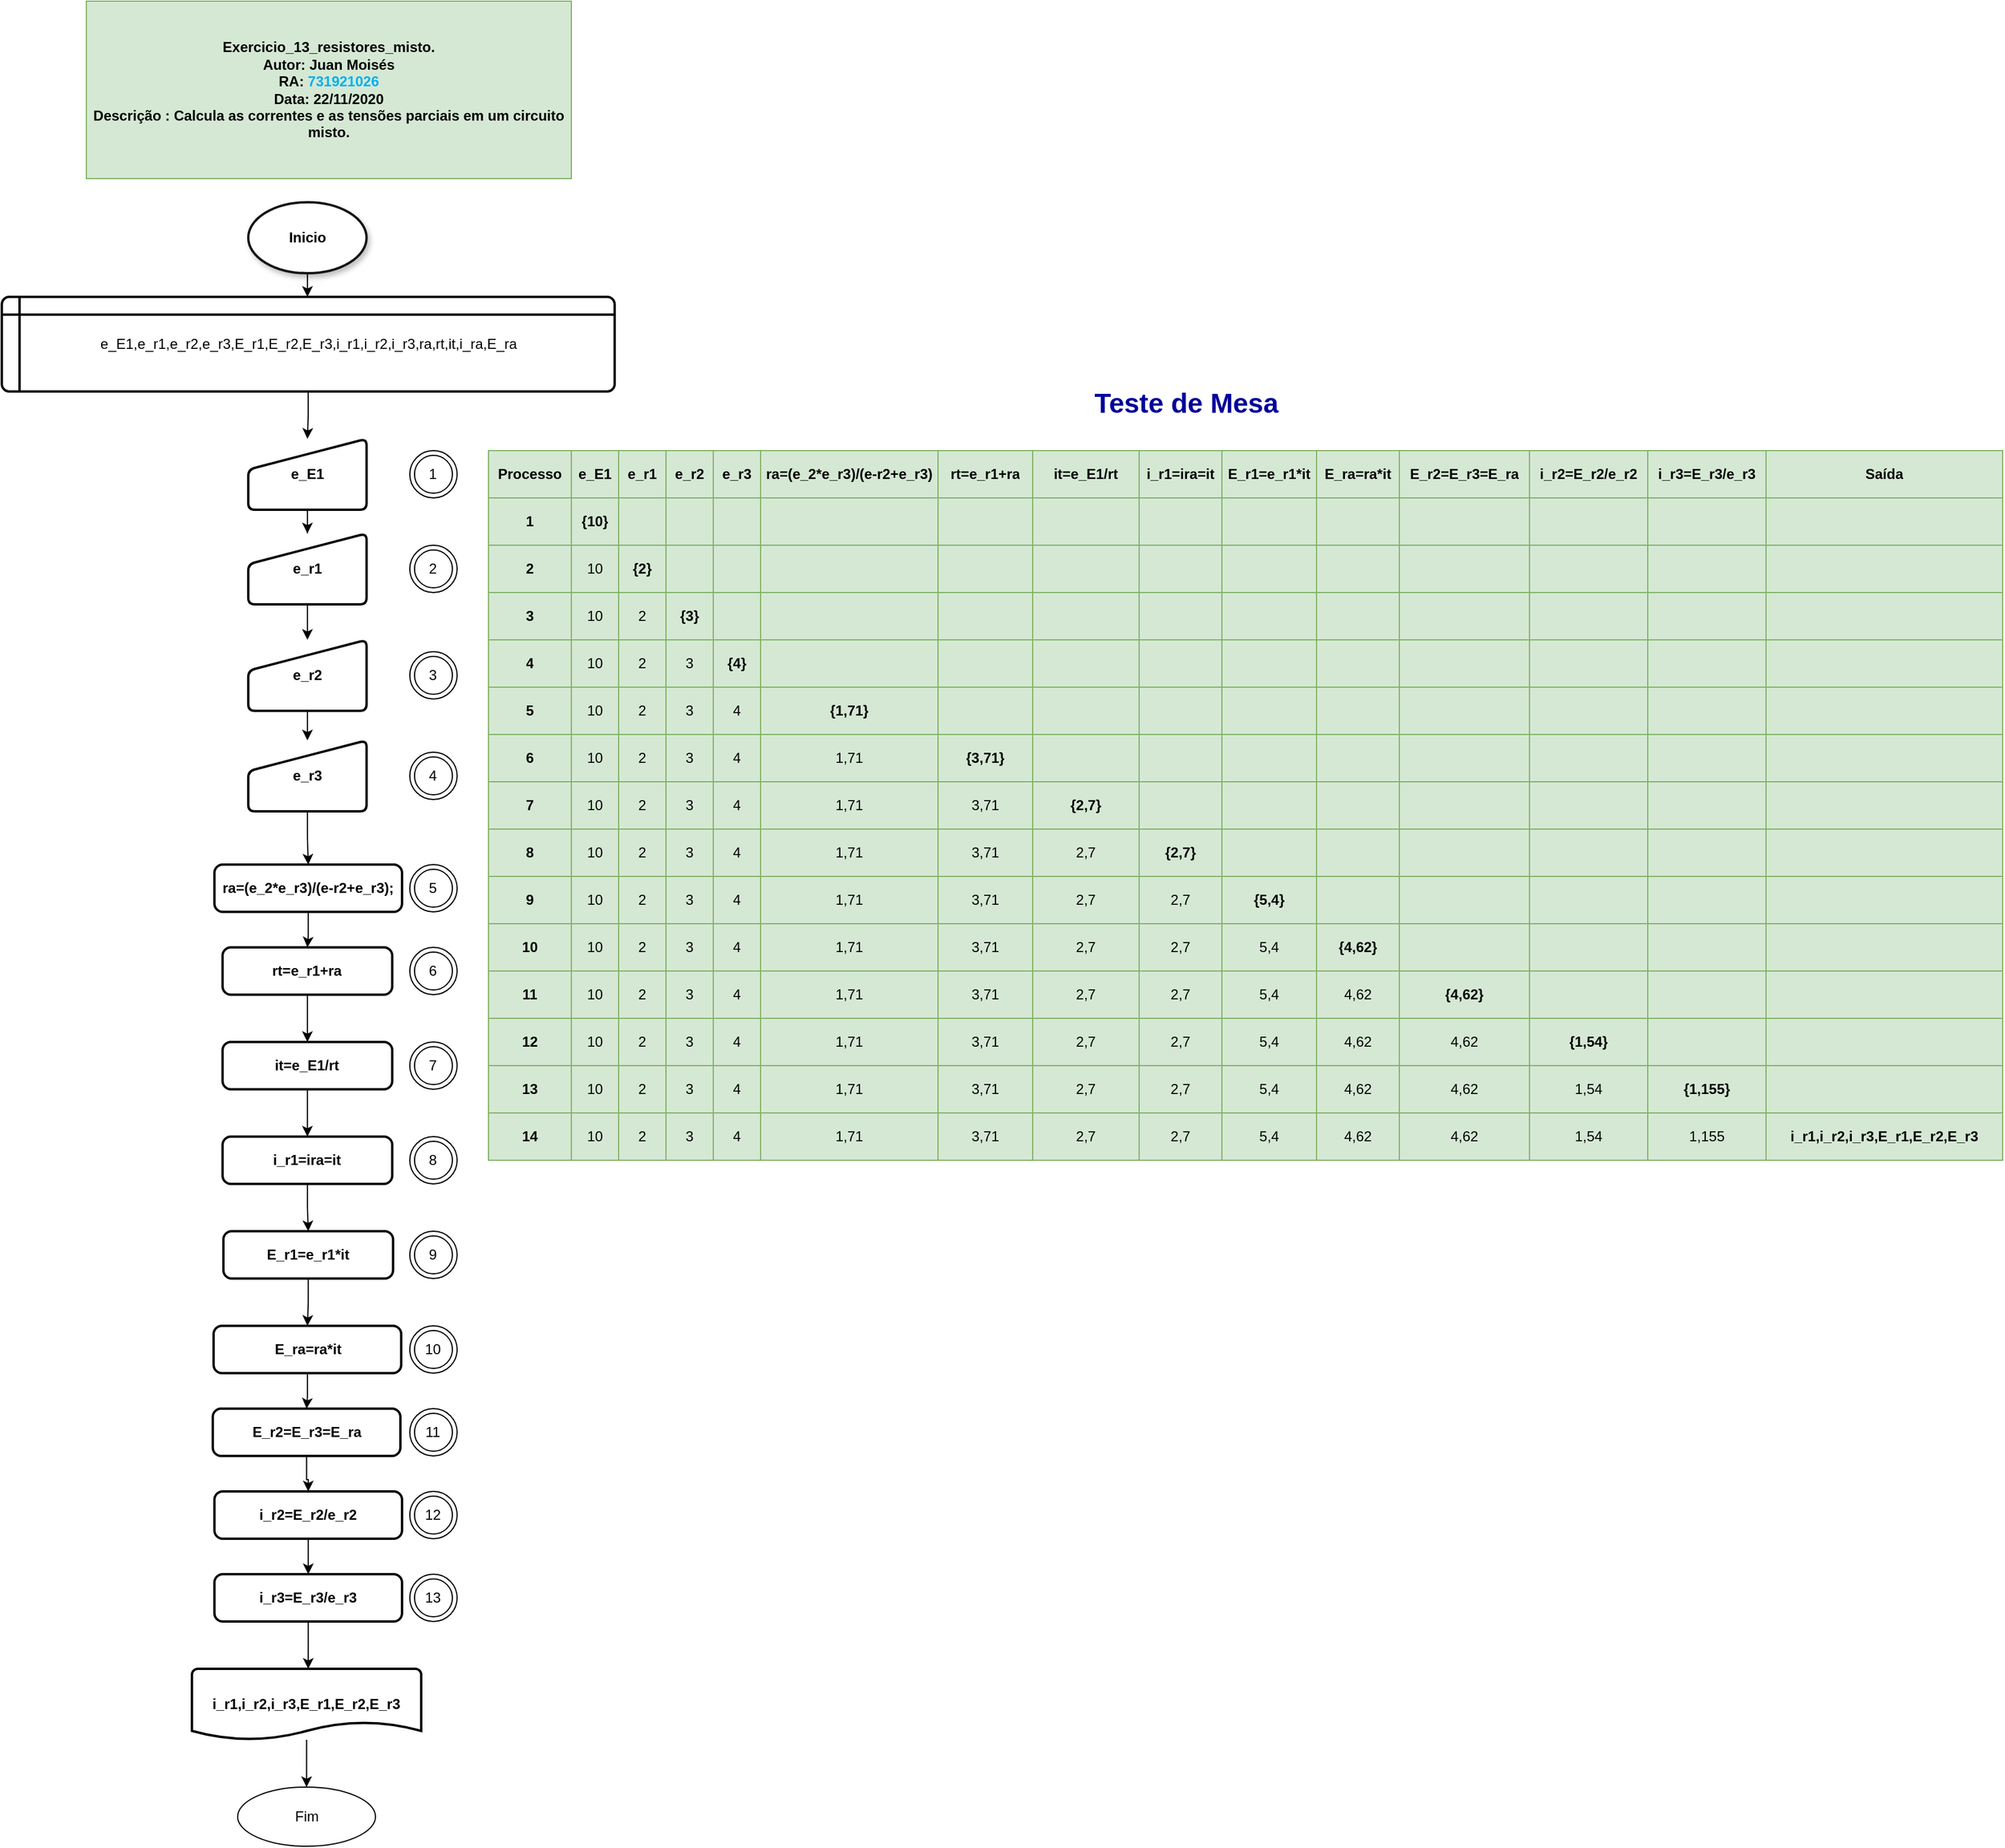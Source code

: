 <mxfile version="13.10.2" type="device"><diagram id="-6XYK5tT2vSQ0VzhzRom" name="Página-1"><mxGraphModel dx="2175" dy="586" grid="1" gridSize="10" guides="1" tooltips="1" connect="0" arrows="1" fold="1" page="1" pageScale="1" pageWidth="827" pageHeight="1169" math="0" shadow="0"><root><mxCell id="0"/><mxCell id="1" parent="0"/><mxCell id="aAwCayTCrIzlKERKmkv0-1" value="Exercicio_13_resistores_misto.&lt;br&gt;Autor: Juan Moisés&lt;br&gt;RA:&amp;nbsp;&lt;b&gt;&lt;span style=&quot;font-size: 9.0pt ; line-height: 107% ; font-family: &amp;#34;calibri&amp;#34; , sans-serif ; color: #00b0f0&quot;&gt;731921026&lt;/span&gt;&lt;/b&gt;&lt;br&gt;Data: 22/11/2020&lt;br&gt;Descrição : Calcula as correntes e as tensões parciais em um circuito misto." style="text;html=1;strokeColor=#82b366;fillColor=#d5e8d4;align=center;verticalAlign=middle;whiteSpace=wrap;rounded=0;fontStyle=1;" parent="1" vertex="1"><mxGeometry y="20" width="410" height="150" as="geometry"/></mxCell><mxCell id="aAwCayTCrIzlKERKmkv0-2" value="" style="shape=table;html=1;whiteSpace=wrap;startSize=0;container=1;collapsible=0;childLayout=tableLayout;fillColor=#d5e8d4;strokeColor=#82b366;" parent="1" vertex="1"><mxGeometry x="340" y="400" width="1280" height="600" as="geometry"/></mxCell><mxCell id="aAwCayTCrIzlKERKmkv0-3" value="" style="shape=partialRectangle;html=1;whiteSpace=wrap;collapsible=0;dropTarget=0;pointerEvents=0;fillColor=none;top=0;left=0;bottom=0;right=0;points=[[0,0.5],[1,0.5]];portConstraint=eastwest;" parent="aAwCayTCrIzlKERKmkv0-2" vertex="1"><mxGeometry width="1280" height="40" as="geometry"/></mxCell><mxCell id="aAwCayTCrIzlKERKmkv0-4" value="Processo" style="shape=partialRectangle;html=1;whiteSpace=wrap;connectable=0;overflow=hidden;fillColor=none;top=0;left=0;bottom=0;right=0;fontStyle=1" parent="aAwCayTCrIzlKERKmkv0-3" vertex="1"><mxGeometry width="70" height="40" as="geometry"/></mxCell><mxCell id="Kpmp_b3mJCFxFtaom_ws-36" value="e_E1" style="shape=partialRectangle;html=1;whiteSpace=wrap;connectable=0;overflow=hidden;fillColor=none;top=0;left=0;bottom=0;right=0;fontStyle=1" vertex="1" parent="aAwCayTCrIzlKERKmkv0-3"><mxGeometry x="70" width="40" height="40" as="geometry"/></mxCell><mxCell id="aAwCayTCrIzlKERKmkv0-5" value="e_r1" style="shape=partialRectangle;html=1;whiteSpace=wrap;connectable=0;overflow=hidden;fillColor=none;top=0;left=0;bottom=0;right=0;fontStyle=1" parent="aAwCayTCrIzlKERKmkv0-3" vertex="1"><mxGeometry x="110" width="40" height="40" as="geometry"/></mxCell><mxCell id="aAwCayTCrIzlKERKmkv0-6" value="e_r2" style="shape=partialRectangle;html=1;whiteSpace=wrap;connectable=0;overflow=hidden;fillColor=none;top=0;left=0;bottom=0;right=0;fontStyle=1" parent="aAwCayTCrIzlKERKmkv0-3" vertex="1"><mxGeometry x="150" width="40" height="40" as="geometry"/></mxCell><mxCell id="aAwCayTCrIzlKERKmkv0-7" value="e_r3" style="shape=partialRectangle;html=1;whiteSpace=wrap;connectable=0;overflow=hidden;fillColor=none;top=0;left=0;bottom=0;right=0;fontStyle=1" parent="aAwCayTCrIzlKERKmkv0-3" vertex="1"><mxGeometry x="190" width="40" height="40" as="geometry"/></mxCell><mxCell id="aAwCayTCrIzlKERKmkv0-9" value="ra=(e_2*e_r3)/(e-r2+e_r3)" style="shape=partialRectangle;html=1;whiteSpace=wrap;connectable=0;overflow=hidden;fillColor=none;top=0;left=0;bottom=0;right=0;fontStyle=1" parent="aAwCayTCrIzlKERKmkv0-3" vertex="1"><mxGeometry x="230" width="150" height="40" as="geometry"/></mxCell><mxCell id="aAwCayTCrIzlKERKmkv0-11" value="rt=e_r1+ra" style="shape=partialRectangle;html=1;whiteSpace=wrap;connectable=0;overflow=hidden;fillColor=none;top=0;left=0;bottom=0;right=0;fontStyle=1" parent="aAwCayTCrIzlKERKmkv0-3" vertex="1"><mxGeometry x="380" width="80" height="40" as="geometry"/></mxCell><mxCell id="aAwCayTCrIzlKERKmkv0-12" value="it=e_E1/rt" style="shape=partialRectangle;html=1;whiteSpace=wrap;connectable=0;overflow=hidden;fillColor=none;top=0;left=0;bottom=0;right=0;fontStyle=1" parent="aAwCayTCrIzlKERKmkv0-3" vertex="1"><mxGeometry x="460" width="90" height="40" as="geometry"/></mxCell><mxCell id="Kpmp_b3mJCFxFtaom_ws-44" value="&lt;span&gt;i_r1=ira=it&lt;/span&gt;" style="shape=partialRectangle;html=1;whiteSpace=wrap;connectable=0;overflow=hidden;fillColor=none;top=0;left=0;bottom=0;right=0;fontStyle=1" vertex="1" parent="aAwCayTCrIzlKERKmkv0-3"><mxGeometry x="550" width="70" height="40" as="geometry"/></mxCell><mxCell id="Kpmp_b3mJCFxFtaom_ws-52" value="&lt;span&gt;E_r1=e_r1*it&lt;/span&gt;" style="shape=partialRectangle;html=1;whiteSpace=wrap;connectable=0;overflow=hidden;fillColor=none;top=0;left=0;bottom=0;right=0;fontStyle=1" vertex="1" parent="aAwCayTCrIzlKERKmkv0-3"><mxGeometry x="620" width="80" height="40" as="geometry"/></mxCell><mxCell id="Kpmp_b3mJCFxFtaom_ws-60" value="&lt;span&gt;E_ra=ra*it&lt;/span&gt;" style="shape=partialRectangle;html=1;whiteSpace=wrap;connectable=0;overflow=hidden;fillColor=none;top=0;left=0;bottom=0;right=0;fontStyle=1" vertex="1" parent="aAwCayTCrIzlKERKmkv0-3"><mxGeometry x="700" width="70" height="40" as="geometry"/></mxCell><mxCell id="aAwCayTCrIzlKERKmkv0-241" value="E_r2=E_r3=E_ra" style="shape=partialRectangle;html=1;whiteSpace=wrap;connectable=0;overflow=hidden;fillColor=none;top=0;left=0;bottom=0;right=0;fontStyle=1" parent="aAwCayTCrIzlKERKmkv0-3" vertex="1"><mxGeometry x="770" width="110" height="40" as="geometry"/></mxCell><mxCell id="Kpmp_b3mJCFxFtaom_ws-68" value="&lt;span&gt;i_r2=E_r2/e_r2&lt;/span&gt;" style="shape=partialRectangle;html=1;whiteSpace=wrap;connectable=0;overflow=hidden;fillColor=none;top=0;left=0;bottom=0;right=0;fontStyle=1" vertex="1" parent="aAwCayTCrIzlKERKmkv0-3"><mxGeometry x="880" width="100" height="40" as="geometry"/></mxCell><mxCell id="Kpmp_b3mJCFxFtaom_ws-76" value="&lt;span&gt;i_r3=E_r3/e_r3&lt;/span&gt;" style="shape=partialRectangle;html=1;whiteSpace=wrap;connectable=0;overflow=hidden;fillColor=none;top=0;left=0;bottom=0;right=0;fontStyle=1" vertex="1" parent="aAwCayTCrIzlKERKmkv0-3"><mxGeometry x="980" width="100" height="40" as="geometry"/></mxCell><mxCell id="Kpmp_b3mJCFxFtaom_ws-84" value="Saída" style="shape=partialRectangle;html=1;whiteSpace=wrap;connectable=0;overflow=hidden;fillColor=none;top=0;left=0;bottom=0;right=0;fontStyle=1" vertex="1" parent="aAwCayTCrIzlKERKmkv0-3"><mxGeometry x="1080" width="200" height="40" as="geometry"/></mxCell><mxCell id="aAwCayTCrIzlKERKmkv0-15" value="" style="shape=partialRectangle;html=1;whiteSpace=wrap;collapsible=0;dropTarget=0;pointerEvents=0;fillColor=none;top=0;left=0;bottom=0;right=0;points=[[0,0.5],[1,0.5]];portConstraint=eastwest;" parent="aAwCayTCrIzlKERKmkv0-2" vertex="1"><mxGeometry y="40" width="1280" height="40" as="geometry"/></mxCell><mxCell id="aAwCayTCrIzlKERKmkv0-16" value="1" style="shape=partialRectangle;html=1;whiteSpace=wrap;connectable=0;overflow=hidden;fillColor=none;top=0;left=0;bottom=0;right=0;fontStyle=1" parent="aAwCayTCrIzlKERKmkv0-15" vertex="1"><mxGeometry width="70" height="40" as="geometry"/></mxCell><mxCell id="Kpmp_b3mJCFxFtaom_ws-37" value="&lt;b&gt;{10}&lt;/b&gt;" style="shape=partialRectangle;html=1;whiteSpace=wrap;connectable=0;overflow=hidden;fillColor=none;top=0;left=0;bottom=0;right=0;" vertex="1" parent="aAwCayTCrIzlKERKmkv0-15"><mxGeometry x="70" width="40" height="40" as="geometry"/></mxCell><mxCell id="aAwCayTCrIzlKERKmkv0-17" value="" style="shape=partialRectangle;html=1;whiteSpace=wrap;connectable=0;overflow=hidden;fillColor=none;top=0;left=0;bottom=0;right=0;" parent="aAwCayTCrIzlKERKmkv0-15" vertex="1"><mxGeometry x="110" width="40" height="40" as="geometry"/></mxCell><mxCell id="aAwCayTCrIzlKERKmkv0-18" value="" style="shape=partialRectangle;html=1;whiteSpace=wrap;connectable=0;overflow=hidden;fillColor=none;top=0;left=0;bottom=0;right=0;" parent="aAwCayTCrIzlKERKmkv0-15" vertex="1"><mxGeometry x="150" width="40" height="40" as="geometry"/></mxCell><mxCell id="aAwCayTCrIzlKERKmkv0-19" value="" style="shape=partialRectangle;html=1;whiteSpace=wrap;connectable=0;overflow=hidden;fillColor=none;top=0;left=0;bottom=0;right=0;" parent="aAwCayTCrIzlKERKmkv0-15" vertex="1"><mxGeometry x="190" width="40" height="40" as="geometry"/></mxCell><mxCell id="aAwCayTCrIzlKERKmkv0-21" style="shape=partialRectangle;html=1;whiteSpace=wrap;connectable=0;overflow=hidden;fillColor=none;top=0;left=0;bottom=0;right=0;" parent="aAwCayTCrIzlKERKmkv0-15" vertex="1"><mxGeometry x="230" width="150" height="40" as="geometry"/></mxCell><mxCell id="aAwCayTCrIzlKERKmkv0-23" style="shape=partialRectangle;html=1;whiteSpace=wrap;connectable=0;overflow=hidden;fillColor=none;top=0;left=0;bottom=0;right=0;" parent="aAwCayTCrIzlKERKmkv0-15" vertex="1"><mxGeometry x="380" width="80" height="40" as="geometry"/></mxCell><mxCell id="aAwCayTCrIzlKERKmkv0-24" style="shape=partialRectangle;html=1;whiteSpace=wrap;connectable=0;overflow=hidden;fillColor=none;top=0;left=0;bottom=0;right=0;" parent="aAwCayTCrIzlKERKmkv0-15" vertex="1"><mxGeometry x="460" width="90" height="40" as="geometry"/></mxCell><mxCell id="Kpmp_b3mJCFxFtaom_ws-45" style="shape=partialRectangle;html=1;whiteSpace=wrap;connectable=0;overflow=hidden;fillColor=none;top=0;left=0;bottom=0;right=0;" vertex="1" parent="aAwCayTCrIzlKERKmkv0-15"><mxGeometry x="550" width="70" height="40" as="geometry"/></mxCell><mxCell id="Kpmp_b3mJCFxFtaom_ws-53" style="shape=partialRectangle;html=1;whiteSpace=wrap;connectable=0;overflow=hidden;fillColor=none;top=0;left=0;bottom=0;right=0;" vertex="1" parent="aAwCayTCrIzlKERKmkv0-15"><mxGeometry x="620" width="80" height="40" as="geometry"/></mxCell><mxCell id="Kpmp_b3mJCFxFtaom_ws-61" style="shape=partialRectangle;html=1;whiteSpace=wrap;connectable=0;overflow=hidden;fillColor=none;top=0;left=0;bottom=0;right=0;" vertex="1" parent="aAwCayTCrIzlKERKmkv0-15"><mxGeometry x="700" width="70" height="40" as="geometry"/></mxCell><mxCell id="aAwCayTCrIzlKERKmkv0-242" style="shape=partialRectangle;html=1;whiteSpace=wrap;connectable=0;overflow=hidden;fillColor=none;top=0;left=0;bottom=0;right=0;" parent="aAwCayTCrIzlKERKmkv0-15" vertex="1"><mxGeometry x="770" width="110" height="40" as="geometry"/></mxCell><mxCell id="Kpmp_b3mJCFxFtaom_ws-69" style="shape=partialRectangle;html=1;whiteSpace=wrap;connectable=0;overflow=hidden;fillColor=none;top=0;left=0;bottom=0;right=0;" vertex="1" parent="aAwCayTCrIzlKERKmkv0-15"><mxGeometry x="880" width="100" height="40" as="geometry"/></mxCell><mxCell id="Kpmp_b3mJCFxFtaom_ws-77" style="shape=partialRectangle;html=1;whiteSpace=wrap;connectable=0;overflow=hidden;fillColor=none;top=0;left=0;bottom=0;right=0;" vertex="1" parent="aAwCayTCrIzlKERKmkv0-15"><mxGeometry x="980" width="100" height="40" as="geometry"/></mxCell><mxCell id="Kpmp_b3mJCFxFtaom_ws-85" style="shape=partialRectangle;html=1;whiteSpace=wrap;connectable=0;overflow=hidden;fillColor=none;top=0;left=0;bottom=0;right=0;" vertex="1" parent="aAwCayTCrIzlKERKmkv0-15"><mxGeometry x="1080" width="200" height="40" as="geometry"/></mxCell><mxCell id="aAwCayTCrIzlKERKmkv0-27" style="shape=partialRectangle;html=1;whiteSpace=wrap;collapsible=0;dropTarget=0;pointerEvents=0;fillColor=none;top=0;left=0;bottom=0;right=0;points=[[0,0.5],[1,0.5]];portConstraint=eastwest;" parent="aAwCayTCrIzlKERKmkv0-2" vertex="1"><mxGeometry y="80" width="1280" height="40" as="geometry"/></mxCell><mxCell id="aAwCayTCrIzlKERKmkv0-28" value="2" style="shape=partialRectangle;html=1;whiteSpace=wrap;connectable=0;overflow=hidden;fillColor=none;top=0;left=0;bottom=0;right=0;fontStyle=1" parent="aAwCayTCrIzlKERKmkv0-27" vertex="1"><mxGeometry width="70" height="40" as="geometry"/></mxCell><mxCell id="Kpmp_b3mJCFxFtaom_ws-38" value="10" style="shape=partialRectangle;html=1;whiteSpace=wrap;connectable=0;overflow=hidden;fillColor=none;top=0;left=0;bottom=0;right=0;" vertex="1" parent="aAwCayTCrIzlKERKmkv0-27"><mxGeometry x="70" width="40" height="40" as="geometry"/></mxCell><mxCell id="aAwCayTCrIzlKERKmkv0-29" value="&lt;b&gt;{2}&lt;/b&gt;" style="shape=partialRectangle;html=1;whiteSpace=wrap;connectable=0;overflow=hidden;fillColor=none;top=0;left=0;bottom=0;right=0;" parent="aAwCayTCrIzlKERKmkv0-27" vertex="1"><mxGeometry x="110" width="40" height="40" as="geometry"/></mxCell><mxCell id="aAwCayTCrIzlKERKmkv0-30" value="" style="shape=partialRectangle;html=1;whiteSpace=wrap;connectable=0;overflow=hidden;fillColor=none;top=0;left=0;bottom=0;right=0;" parent="aAwCayTCrIzlKERKmkv0-27" vertex="1"><mxGeometry x="150" width="40" height="40" as="geometry"/></mxCell><mxCell id="aAwCayTCrIzlKERKmkv0-31" style="shape=partialRectangle;html=1;whiteSpace=wrap;connectable=0;overflow=hidden;fillColor=none;top=0;left=0;bottom=0;right=0;" parent="aAwCayTCrIzlKERKmkv0-27" vertex="1"><mxGeometry x="190" width="40" height="40" as="geometry"/></mxCell><mxCell id="aAwCayTCrIzlKERKmkv0-33" style="shape=partialRectangle;html=1;whiteSpace=wrap;connectable=0;overflow=hidden;fillColor=none;top=0;left=0;bottom=0;right=0;" parent="aAwCayTCrIzlKERKmkv0-27" vertex="1"><mxGeometry x="230" width="150" height="40" as="geometry"/></mxCell><mxCell id="aAwCayTCrIzlKERKmkv0-35" style="shape=partialRectangle;html=1;whiteSpace=wrap;connectable=0;overflow=hidden;fillColor=none;top=0;left=0;bottom=0;right=0;" parent="aAwCayTCrIzlKERKmkv0-27" vertex="1"><mxGeometry x="380" width="80" height="40" as="geometry"/></mxCell><mxCell id="aAwCayTCrIzlKERKmkv0-36" style="shape=partialRectangle;html=1;whiteSpace=wrap;connectable=0;overflow=hidden;fillColor=none;top=0;left=0;bottom=0;right=0;" parent="aAwCayTCrIzlKERKmkv0-27" vertex="1"><mxGeometry x="460" width="90" height="40" as="geometry"/></mxCell><mxCell id="Kpmp_b3mJCFxFtaom_ws-46" style="shape=partialRectangle;html=1;whiteSpace=wrap;connectable=0;overflow=hidden;fillColor=none;top=0;left=0;bottom=0;right=0;" vertex="1" parent="aAwCayTCrIzlKERKmkv0-27"><mxGeometry x="550" width="70" height="40" as="geometry"/></mxCell><mxCell id="Kpmp_b3mJCFxFtaom_ws-54" style="shape=partialRectangle;html=1;whiteSpace=wrap;connectable=0;overflow=hidden;fillColor=none;top=0;left=0;bottom=0;right=0;" vertex="1" parent="aAwCayTCrIzlKERKmkv0-27"><mxGeometry x="620" width="80" height="40" as="geometry"/></mxCell><mxCell id="Kpmp_b3mJCFxFtaom_ws-62" style="shape=partialRectangle;html=1;whiteSpace=wrap;connectable=0;overflow=hidden;fillColor=none;top=0;left=0;bottom=0;right=0;" vertex="1" parent="aAwCayTCrIzlKERKmkv0-27"><mxGeometry x="700" width="70" height="40" as="geometry"/></mxCell><mxCell id="aAwCayTCrIzlKERKmkv0-243" style="shape=partialRectangle;html=1;whiteSpace=wrap;connectable=0;overflow=hidden;fillColor=none;top=0;left=0;bottom=0;right=0;" parent="aAwCayTCrIzlKERKmkv0-27" vertex="1"><mxGeometry x="770" width="110" height="40" as="geometry"/></mxCell><mxCell id="Kpmp_b3mJCFxFtaom_ws-70" style="shape=partialRectangle;html=1;whiteSpace=wrap;connectable=0;overflow=hidden;fillColor=none;top=0;left=0;bottom=0;right=0;" vertex="1" parent="aAwCayTCrIzlKERKmkv0-27"><mxGeometry x="880" width="100" height="40" as="geometry"/></mxCell><mxCell id="Kpmp_b3mJCFxFtaom_ws-78" style="shape=partialRectangle;html=1;whiteSpace=wrap;connectable=0;overflow=hidden;fillColor=none;top=0;left=0;bottom=0;right=0;" vertex="1" parent="aAwCayTCrIzlKERKmkv0-27"><mxGeometry x="980" width="100" height="40" as="geometry"/></mxCell><mxCell id="Kpmp_b3mJCFxFtaom_ws-86" style="shape=partialRectangle;html=1;whiteSpace=wrap;connectable=0;overflow=hidden;fillColor=none;top=0;left=0;bottom=0;right=0;" vertex="1" parent="aAwCayTCrIzlKERKmkv0-27"><mxGeometry x="1080" width="200" height="40" as="geometry"/></mxCell><mxCell id="aAwCayTCrIzlKERKmkv0-39" style="shape=partialRectangle;html=1;whiteSpace=wrap;collapsible=0;dropTarget=0;pointerEvents=0;fillColor=none;top=0;left=0;bottom=0;right=0;points=[[0,0.5],[1,0.5]];portConstraint=eastwest;" parent="aAwCayTCrIzlKERKmkv0-2" vertex="1"><mxGeometry y="120" width="1280" height="40" as="geometry"/></mxCell><mxCell id="aAwCayTCrIzlKERKmkv0-40" value="3" style="shape=partialRectangle;html=1;whiteSpace=wrap;connectable=0;overflow=hidden;fillColor=none;top=0;left=0;bottom=0;right=0;fontStyle=1" parent="aAwCayTCrIzlKERKmkv0-39" vertex="1"><mxGeometry width="70" height="40" as="geometry"/></mxCell><mxCell id="Kpmp_b3mJCFxFtaom_ws-39" value="10" style="shape=partialRectangle;html=1;whiteSpace=wrap;connectable=0;overflow=hidden;fillColor=none;top=0;left=0;bottom=0;right=0;" vertex="1" parent="aAwCayTCrIzlKERKmkv0-39"><mxGeometry x="70" width="40" height="40" as="geometry"/></mxCell><mxCell id="aAwCayTCrIzlKERKmkv0-41" value="2" style="shape=partialRectangle;html=1;whiteSpace=wrap;connectable=0;overflow=hidden;fillColor=none;top=0;left=0;bottom=0;right=0;" parent="aAwCayTCrIzlKERKmkv0-39" vertex="1"><mxGeometry x="110" width="40" height="40" as="geometry"/></mxCell><mxCell id="aAwCayTCrIzlKERKmkv0-42" value="&lt;b&gt;{3}&lt;/b&gt;" style="shape=partialRectangle;html=1;whiteSpace=wrap;connectable=0;overflow=hidden;fillColor=none;top=0;left=0;bottom=0;right=0;" parent="aAwCayTCrIzlKERKmkv0-39" vertex="1"><mxGeometry x="150" width="40" height="40" as="geometry"/></mxCell><mxCell id="aAwCayTCrIzlKERKmkv0-43" value="" style="shape=partialRectangle;html=1;whiteSpace=wrap;connectable=0;overflow=hidden;fillColor=none;top=0;left=0;bottom=0;right=0;fontStyle=1" parent="aAwCayTCrIzlKERKmkv0-39" vertex="1"><mxGeometry x="190" width="40" height="40" as="geometry"/></mxCell><mxCell id="aAwCayTCrIzlKERKmkv0-45" style="shape=partialRectangle;html=1;whiteSpace=wrap;connectable=0;overflow=hidden;fillColor=none;top=0;left=0;bottom=0;right=0;fontStyle=1" parent="aAwCayTCrIzlKERKmkv0-39" vertex="1"><mxGeometry x="230" width="150" height="40" as="geometry"/></mxCell><mxCell id="aAwCayTCrIzlKERKmkv0-47" style="shape=partialRectangle;html=1;whiteSpace=wrap;connectable=0;overflow=hidden;fillColor=none;top=0;left=0;bottom=0;right=0;fontStyle=1" parent="aAwCayTCrIzlKERKmkv0-39" vertex="1"><mxGeometry x="380" width="80" height="40" as="geometry"/></mxCell><mxCell id="aAwCayTCrIzlKERKmkv0-48" style="shape=partialRectangle;html=1;whiteSpace=wrap;connectable=0;overflow=hidden;fillColor=none;top=0;left=0;bottom=0;right=0;fontStyle=1" parent="aAwCayTCrIzlKERKmkv0-39" vertex="1"><mxGeometry x="460" width="90" height="40" as="geometry"/></mxCell><mxCell id="Kpmp_b3mJCFxFtaom_ws-47" style="shape=partialRectangle;html=1;whiteSpace=wrap;connectable=0;overflow=hidden;fillColor=none;top=0;left=0;bottom=0;right=0;fontStyle=1" vertex="1" parent="aAwCayTCrIzlKERKmkv0-39"><mxGeometry x="550" width="70" height="40" as="geometry"/></mxCell><mxCell id="Kpmp_b3mJCFxFtaom_ws-55" style="shape=partialRectangle;html=1;whiteSpace=wrap;connectable=0;overflow=hidden;fillColor=none;top=0;left=0;bottom=0;right=0;fontStyle=1" vertex="1" parent="aAwCayTCrIzlKERKmkv0-39"><mxGeometry x="620" width="80" height="40" as="geometry"/></mxCell><mxCell id="Kpmp_b3mJCFxFtaom_ws-63" style="shape=partialRectangle;html=1;whiteSpace=wrap;connectable=0;overflow=hidden;fillColor=none;top=0;left=0;bottom=0;right=0;fontStyle=1" vertex="1" parent="aAwCayTCrIzlKERKmkv0-39"><mxGeometry x="700" width="70" height="40" as="geometry"/></mxCell><mxCell id="aAwCayTCrIzlKERKmkv0-244" style="shape=partialRectangle;html=1;whiteSpace=wrap;connectable=0;overflow=hidden;fillColor=none;top=0;left=0;bottom=0;right=0;fontStyle=1" parent="aAwCayTCrIzlKERKmkv0-39" vertex="1"><mxGeometry x="770" width="110" height="40" as="geometry"/></mxCell><mxCell id="Kpmp_b3mJCFxFtaom_ws-71" style="shape=partialRectangle;html=1;whiteSpace=wrap;connectable=0;overflow=hidden;fillColor=none;top=0;left=0;bottom=0;right=0;fontStyle=1" vertex="1" parent="aAwCayTCrIzlKERKmkv0-39"><mxGeometry x="880" width="100" height="40" as="geometry"/></mxCell><mxCell id="Kpmp_b3mJCFxFtaom_ws-79" style="shape=partialRectangle;html=1;whiteSpace=wrap;connectable=0;overflow=hidden;fillColor=none;top=0;left=0;bottom=0;right=0;fontStyle=1" vertex="1" parent="aAwCayTCrIzlKERKmkv0-39"><mxGeometry x="980" width="100" height="40" as="geometry"/></mxCell><mxCell id="Kpmp_b3mJCFxFtaom_ws-87" style="shape=partialRectangle;html=1;whiteSpace=wrap;connectable=0;overflow=hidden;fillColor=none;top=0;left=0;bottom=0;right=0;fontStyle=1" vertex="1" parent="aAwCayTCrIzlKERKmkv0-39"><mxGeometry x="1080" width="200" height="40" as="geometry"/></mxCell><mxCell id="aAwCayTCrIzlKERKmkv0-51" style="shape=partialRectangle;html=1;whiteSpace=wrap;collapsible=0;dropTarget=0;pointerEvents=0;fillColor=none;top=0;left=0;bottom=0;right=0;points=[[0,0.5],[1,0.5]];portConstraint=eastwest;" parent="aAwCayTCrIzlKERKmkv0-2" vertex="1"><mxGeometry y="160" width="1280" height="40" as="geometry"/></mxCell><mxCell id="aAwCayTCrIzlKERKmkv0-52" value="4" style="shape=partialRectangle;html=1;whiteSpace=wrap;connectable=0;overflow=hidden;fillColor=none;top=0;left=0;bottom=0;right=0;fontStyle=1" parent="aAwCayTCrIzlKERKmkv0-51" vertex="1"><mxGeometry width="70" height="40" as="geometry"/></mxCell><mxCell id="Kpmp_b3mJCFxFtaom_ws-40" value="10" style="shape=partialRectangle;html=1;whiteSpace=wrap;connectable=0;overflow=hidden;fillColor=none;top=0;left=0;bottom=0;right=0;" vertex="1" parent="aAwCayTCrIzlKERKmkv0-51"><mxGeometry x="70" width="40" height="40" as="geometry"/></mxCell><mxCell id="aAwCayTCrIzlKERKmkv0-53" value="2" style="shape=partialRectangle;html=1;whiteSpace=wrap;connectable=0;overflow=hidden;fillColor=none;top=0;left=0;bottom=0;right=0;" parent="aAwCayTCrIzlKERKmkv0-51" vertex="1"><mxGeometry x="110" width="40" height="40" as="geometry"/></mxCell><mxCell id="aAwCayTCrIzlKERKmkv0-54" value="3" style="shape=partialRectangle;html=1;whiteSpace=wrap;connectable=0;overflow=hidden;fillColor=none;top=0;left=0;bottom=0;right=0;" parent="aAwCayTCrIzlKERKmkv0-51" vertex="1"><mxGeometry x="150" width="40" height="40" as="geometry"/></mxCell><mxCell id="aAwCayTCrIzlKERKmkv0-55" value="{4}" style="shape=partialRectangle;html=1;whiteSpace=wrap;connectable=0;overflow=hidden;fillColor=none;top=0;left=0;bottom=0;right=0;fontStyle=1" parent="aAwCayTCrIzlKERKmkv0-51" vertex="1"><mxGeometry x="190" width="40" height="40" as="geometry"/></mxCell><mxCell id="aAwCayTCrIzlKERKmkv0-57" value="" style="shape=partialRectangle;html=1;whiteSpace=wrap;connectable=0;overflow=hidden;fillColor=none;top=0;left=0;bottom=0;right=0;fontStyle=1" parent="aAwCayTCrIzlKERKmkv0-51" vertex="1"><mxGeometry x="230" width="150" height="40" as="geometry"/></mxCell><mxCell id="aAwCayTCrIzlKERKmkv0-59" style="shape=partialRectangle;html=1;whiteSpace=wrap;connectable=0;overflow=hidden;fillColor=none;top=0;left=0;bottom=0;right=0;fontStyle=1" parent="aAwCayTCrIzlKERKmkv0-51" vertex="1"><mxGeometry x="380" width="80" height="40" as="geometry"/></mxCell><mxCell id="aAwCayTCrIzlKERKmkv0-60" style="shape=partialRectangle;html=1;whiteSpace=wrap;connectable=0;overflow=hidden;fillColor=none;top=0;left=0;bottom=0;right=0;fontStyle=1" parent="aAwCayTCrIzlKERKmkv0-51" vertex="1"><mxGeometry x="460" width="90" height="40" as="geometry"/></mxCell><mxCell id="Kpmp_b3mJCFxFtaom_ws-48" style="shape=partialRectangle;html=1;whiteSpace=wrap;connectable=0;overflow=hidden;fillColor=none;top=0;left=0;bottom=0;right=0;fontStyle=1" vertex="1" parent="aAwCayTCrIzlKERKmkv0-51"><mxGeometry x="550" width="70" height="40" as="geometry"/></mxCell><mxCell id="Kpmp_b3mJCFxFtaom_ws-56" style="shape=partialRectangle;html=1;whiteSpace=wrap;connectable=0;overflow=hidden;fillColor=none;top=0;left=0;bottom=0;right=0;fontStyle=1" vertex="1" parent="aAwCayTCrIzlKERKmkv0-51"><mxGeometry x="620" width="80" height="40" as="geometry"/></mxCell><mxCell id="Kpmp_b3mJCFxFtaom_ws-64" style="shape=partialRectangle;html=1;whiteSpace=wrap;connectable=0;overflow=hidden;fillColor=none;top=0;left=0;bottom=0;right=0;fontStyle=1" vertex="1" parent="aAwCayTCrIzlKERKmkv0-51"><mxGeometry x="700" width="70" height="40" as="geometry"/></mxCell><mxCell id="aAwCayTCrIzlKERKmkv0-245" style="shape=partialRectangle;html=1;whiteSpace=wrap;connectable=0;overflow=hidden;fillColor=none;top=0;left=0;bottom=0;right=0;fontStyle=1" parent="aAwCayTCrIzlKERKmkv0-51" vertex="1"><mxGeometry x="770" width="110" height="40" as="geometry"/></mxCell><mxCell id="Kpmp_b3mJCFxFtaom_ws-72" style="shape=partialRectangle;html=1;whiteSpace=wrap;connectable=0;overflow=hidden;fillColor=none;top=0;left=0;bottom=0;right=0;fontStyle=1" vertex="1" parent="aAwCayTCrIzlKERKmkv0-51"><mxGeometry x="880" width="100" height="40" as="geometry"/></mxCell><mxCell id="Kpmp_b3mJCFxFtaom_ws-80" style="shape=partialRectangle;html=1;whiteSpace=wrap;connectable=0;overflow=hidden;fillColor=none;top=0;left=0;bottom=0;right=0;fontStyle=1" vertex="1" parent="aAwCayTCrIzlKERKmkv0-51"><mxGeometry x="980" width="100" height="40" as="geometry"/></mxCell><mxCell id="Kpmp_b3mJCFxFtaom_ws-88" style="shape=partialRectangle;html=1;whiteSpace=wrap;connectable=0;overflow=hidden;fillColor=none;top=0;left=0;bottom=0;right=0;fontStyle=1" vertex="1" parent="aAwCayTCrIzlKERKmkv0-51"><mxGeometry x="1080" width="200" height="40" as="geometry"/></mxCell><mxCell id="aAwCayTCrIzlKERKmkv0-63" style="shape=partialRectangle;html=1;whiteSpace=wrap;collapsible=0;dropTarget=0;pointerEvents=0;fillColor=none;top=0;left=0;bottom=0;right=0;points=[[0,0.5],[1,0.5]];portConstraint=eastwest;" parent="aAwCayTCrIzlKERKmkv0-2" vertex="1"><mxGeometry y="200" width="1280" height="40" as="geometry"/></mxCell><mxCell id="aAwCayTCrIzlKERKmkv0-64" value="5" style="shape=partialRectangle;html=1;whiteSpace=wrap;connectable=0;overflow=hidden;fillColor=none;top=0;left=0;bottom=0;right=0;fontStyle=1" parent="aAwCayTCrIzlKERKmkv0-63" vertex="1"><mxGeometry width="70" height="40" as="geometry"/></mxCell><mxCell id="Kpmp_b3mJCFxFtaom_ws-41" value="10" style="shape=partialRectangle;html=1;whiteSpace=wrap;connectable=0;overflow=hidden;fillColor=none;top=0;left=0;bottom=0;right=0;" vertex="1" parent="aAwCayTCrIzlKERKmkv0-63"><mxGeometry x="70" width="40" height="40" as="geometry"/></mxCell><mxCell id="aAwCayTCrIzlKERKmkv0-65" value="2" style="shape=partialRectangle;html=1;whiteSpace=wrap;connectable=0;overflow=hidden;fillColor=none;top=0;left=0;bottom=0;right=0;" parent="aAwCayTCrIzlKERKmkv0-63" vertex="1"><mxGeometry x="110" width="40" height="40" as="geometry"/></mxCell><mxCell id="aAwCayTCrIzlKERKmkv0-66" value="3" style="shape=partialRectangle;html=1;whiteSpace=wrap;connectable=0;overflow=hidden;fillColor=none;top=0;left=0;bottom=0;right=0;" parent="aAwCayTCrIzlKERKmkv0-63" vertex="1"><mxGeometry x="150" width="40" height="40" as="geometry"/></mxCell><mxCell id="aAwCayTCrIzlKERKmkv0-67" value="&lt;span style=&quot;font-weight: normal&quot;&gt;4&lt;/span&gt;" style="shape=partialRectangle;html=1;whiteSpace=wrap;connectable=0;overflow=hidden;fillColor=none;top=0;left=0;bottom=0;right=0;fontStyle=1" parent="aAwCayTCrIzlKERKmkv0-63" vertex="1"><mxGeometry x="190" width="40" height="40" as="geometry"/></mxCell><mxCell id="aAwCayTCrIzlKERKmkv0-69" value="{1,71}" style="shape=partialRectangle;html=1;whiteSpace=wrap;connectable=0;overflow=hidden;fillColor=none;top=0;left=0;bottom=0;right=0;fontStyle=1" parent="aAwCayTCrIzlKERKmkv0-63" vertex="1"><mxGeometry x="230" width="150" height="40" as="geometry"/></mxCell><mxCell id="aAwCayTCrIzlKERKmkv0-71" value="" style="shape=partialRectangle;html=1;whiteSpace=wrap;connectable=0;overflow=hidden;fillColor=none;top=0;left=0;bottom=0;right=0;fontStyle=1" parent="aAwCayTCrIzlKERKmkv0-63" vertex="1"><mxGeometry x="380" width="80" height="40" as="geometry"/></mxCell><mxCell id="aAwCayTCrIzlKERKmkv0-72" style="shape=partialRectangle;html=1;whiteSpace=wrap;connectable=0;overflow=hidden;fillColor=none;top=0;left=0;bottom=0;right=0;fontStyle=1" parent="aAwCayTCrIzlKERKmkv0-63" vertex="1"><mxGeometry x="460" width="90" height="40" as="geometry"/></mxCell><mxCell id="Kpmp_b3mJCFxFtaom_ws-49" style="shape=partialRectangle;html=1;whiteSpace=wrap;connectable=0;overflow=hidden;fillColor=none;top=0;left=0;bottom=0;right=0;fontStyle=1" vertex="1" parent="aAwCayTCrIzlKERKmkv0-63"><mxGeometry x="550" width="70" height="40" as="geometry"/></mxCell><mxCell id="Kpmp_b3mJCFxFtaom_ws-57" style="shape=partialRectangle;html=1;whiteSpace=wrap;connectable=0;overflow=hidden;fillColor=none;top=0;left=0;bottom=0;right=0;fontStyle=1" vertex="1" parent="aAwCayTCrIzlKERKmkv0-63"><mxGeometry x="620" width="80" height="40" as="geometry"/></mxCell><mxCell id="Kpmp_b3mJCFxFtaom_ws-65" style="shape=partialRectangle;html=1;whiteSpace=wrap;connectable=0;overflow=hidden;fillColor=none;top=0;left=0;bottom=0;right=0;fontStyle=1" vertex="1" parent="aAwCayTCrIzlKERKmkv0-63"><mxGeometry x="700" width="70" height="40" as="geometry"/></mxCell><mxCell id="aAwCayTCrIzlKERKmkv0-246" style="shape=partialRectangle;html=1;whiteSpace=wrap;connectable=0;overflow=hidden;fillColor=none;top=0;left=0;bottom=0;right=0;fontStyle=1" parent="aAwCayTCrIzlKERKmkv0-63" vertex="1"><mxGeometry x="770" width="110" height="40" as="geometry"/></mxCell><mxCell id="Kpmp_b3mJCFxFtaom_ws-73" style="shape=partialRectangle;html=1;whiteSpace=wrap;connectable=0;overflow=hidden;fillColor=none;top=0;left=0;bottom=0;right=0;fontStyle=1" vertex="1" parent="aAwCayTCrIzlKERKmkv0-63"><mxGeometry x="880" width="100" height="40" as="geometry"/></mxCell><mxCell id="Kpmp_b3mJCFxFtaom_ws-81" style="shape=partialRectangle;html=1;whiteSpace=wrap;connectable=0;overflow=hidden;fillColor=none;top=0;left=0;bottom=0;right=0;fontStyle=1" vertex="1" parent="aAwCayTCrIzlKERKmkv0-63"><mxGeometry x="980" width="100" height="40" as="geometry"/></mxCell><mxCell id="Kpmp_b3mJCFxFtaom_ws-89" style="shape=partialRectangle;html=1;whiteSpace=wrap;connectable=0;overflow=hidden;fillColor=none;top=0;left=0;bottom=0;right=0;fontStyle=1" vertex="1" parent="aAwCayTCrIzlKERKmkv0-63"><mxGeometry x="1080" width="200" height="40" as="geometry"/></mxCell><mxCell id="aAwCayTCrIzlKERKmkv0-75" style="shape=partialRectangle;html=1;whiteSpace=wrap;collapsible=0;dropTarget=0;pointerEvents=0;fillColor=none;top=0;left=0;bottom=0;right=0;points=[[0,0.5],[1,0.5]];portConstraint=eastwest;" parent="aAwCayTCrIzlKERKmkv0-2" vertex="1"><mxGeometry y="240" width="1280" height="40" as="geometry"/></mxCell><mxCell id="aAwCayTCrIzlKERKmkv0-76" value="6" style="shape=partialRectangle;html=1;whiteSpace=wrap;connectable=0;overflow=hidden;fillColor=none;top=0;left=0;bottom=0;right=0;fontStyle=1" parent="aAwCayTCrIzlKERKmkv0-75" vertex="1"><mxGeometry width="70" height="40" as="geometry"/></mxCell><mxCell id="Kpmp_b3mJCFxFtaom_ws-42" value="10" style="shape=partialRectangle;html=1;whiteSpace=wrap;connectable=0;overflow=hidden;fillColor=none;top=0;left=0;bottom=0;right=0;" vertex="1" parent="aAwCayTCrIzlKERKmkv0-75"><mxGeometry x="70" width="40" height="40" as="geometry"/></mxCell><mxCell id="aAwCayTCrIzlKERKmkv0-77" value="2" style="shape=partialRectangle;html=1;whiteSpace=wrap;connectable=0;overflow=hidden;fillColor=none;top=0;left=0;bottom=0;right=0;" parent="aAwCayTCrIzlKERKmkv0-75" vertex="1"><mxGeometry x="110" width="40" height="40" as="geometry"/></mxCell><mxCell id="aAwCayTCrIzlKERKmkv0-78" value="3" style="shape=partialRectangle;html=1;whiteSpace=wrap;connectable=0;overflow=hidden;fillColor=none;top=0;left=0;bottom=0;right=0;" parent="aAwCayTCrIzlKERKmkv0-75" vertex="1"><mxGeometry x="150" width="40" height="40" as="geometry"/></mxCell><mxCell id="aAwCayTCrIzlKERKmkv0-79" value="&lt;span style=&quot;font-weight: normal&quot;&gt;4&lt;/span&gt;" style="shape=partialRectangle;html=1;whiteSpace=wrap;connectable=0;overflow=hidden;fillColor=none;top=0;left=0;bottom=0;right=0;fontStyle=1" parent="aAwCayTCrIzlKERKmkv0-75" vertex="1"><mxGeometry x="190" width="40" height="40" as="geometry"/></mxCell><mxCell id="aAwCayTCrIzlKERKmkv0-81" value="&lt;span style=&quot;font-weight: normal&quot;&gt;1,71&lt;/span&gt;" style="shape=partialRectangle;html=1;whiteSpace=wrap;connectable=0;overflow=hidden;fillColor=none;top=0;left=0;bottom=0;right=0;fontStyle=1" parent="aAwCayTCrIzlKERKmkv0-75" vertex="1"><mxGeometry x="230" width="150" height="40" as="geometry"/></mxCell><mxCell id="aAwCayTCrIzlKERKmkv0-83" value="{3,71}" style="shape=partialRectangle;html=1;whiteSpace=wrap;connectable=0;overflow=hidden;fillColor=none;top=0;left=0;bottom=0;right=0;fontStyle=1" parent="aAwCayTCrIzlKERKmkv0-75" vertex="1"><mxGeometry x="380" width="80" height="40" as="geometry"/></mxCell><mxCell id="aAwCayTCrIzlKERKmkv0-84" value="" style="shape=partialRectangle;html=1;whiteSpace=wrap;connectable=0;overflow=hidden;fillColor=none;top=0;left=0;bottom=0;right=0;fontStyle=1" parent="aAwCayTCrIzlKERKmkv0-75" vertex="1"><mxGeometry x="460" width="90" height="40" as="geometry"/></mxCell><mxCell id="Kpmp_b3mJCFxFtaom_ws-50" style="shape=partialRectangle;html=1;whiteSpace=wrap;connectable=0;overflow=hidden;fillColor=none;top=0;left=0;bottom=0;right=0;fontStyle=1" vertex="1" parent="aAwCayTCrIzlKERKmkv0-75"><mxGeometry x="550" width="70" height="40" as="geometry"/></mxCell><mxCell id="Kpmp_b3mJCFxFtaom_ws-58" style="shape=partialRectangle;html=1;whiteSpace=wrap;connectable=0;overflow=hidden;fillColor=none;top=0;left=0;bottom=0;right=0;fontStyle=1" vertex="1" parent="aAwCayTCrIzlKERKmkv0-75"><mxGeometry x="620" width="80" height="40" as="geometry"/></mxCell><mxCell id="Kpmp_b3mJCFxFtaom_ws-66" style="shape=partialRectangle;html=1;whiteSpace=wrap;connectable=0;overflow=hidden;fillColor=none;top=0;left=0;bottom=0;right=0;fontStyle=1" vertex="1" parent="aAwCayTCrIzlKERKmkv0-75"><mxGeometry x="700" width="70" height="40" as="geometry"/></mxCell><mxCell id="aAwCayTCrIzlKERKmkv0-247" style="shape=partialRectangle;html=1;whiteSpace=wrap;connectable=0;overflow=hidden;fillColor=none;top=0;left=0;bottom=0;right=0;fontStyle=1" parent="aAwCayTCrIzlKERKmkv0-75" vertex="1"><mxGeometry x="770" width="110" height="40" as="geometry"/></mxCell><mxCell id="Kpmp_b3mJCFxFtaom_ws-74" style="shape=partialRectangle;html=1;whiteSpace=wrap;connectable=0;overflow=hidden;fillColor=none;top=0;left=0;bottom=0;right=0;fontStyle=1" vertex="1" parent="aAwCayTCrIzlKERKmkv0-75"><mxGeometry x="880" width="100" height="40" as="geometry"/></mxCell><mxCell id="Kpmp_b3mJCFxFtaom_ws-82" style="shape=partialRectangle;html=1;whiteSpace=wrap;connectable=0;overflow=hidden;fillColor=none;top=0;left=0;bottom=0;right=0;fontStyle=1" vertex="1" parent="aAwCayTCrIzlKERKmkv0-75"><mxGeometry x="980" width="100" height="40" as="geometry"/></mxCell><mxCell id="Kpmp_b3mJCFxFtaom_ws-90" style="shape=partialRectangle;html=1;whiteSpace=wrap;connectable=0;overflow=hidden;fillColor=none;top=0;left=0;bottom=0;right=0;fontStyle=1" vertex="1" parent="aAwCayTCrIzlKERKmkv0-75"><mxGeometry x="1080" width="200" height="40" as="geometry"/></mxCell><mxCell id="aAwCayTCrIzlKERKmkv0-87" style="shape=partialRectangle;html=1;whiteSpace=wrap;collapsible=0;dropTarget=0;pointerEvents=0;fillColor=none;top=0;left=0;bottom=0;right=0;points=[[0,0.5],[1,0.5]];portConstraint=eastwest;" parent="aAwCayTCrIzlKERKmkv0-2" vertex="1"><mxGeometry y="280" width="1280" height="40" as="geometry"/></mxCell><mxCell id="aAwCayTCrIzlKERKmkv0-88" value="7" style="shape=partialRectangle;html=1;whiteSpace=wrap;connectable=0;overflow=hidden;fillColor=none;top=0;left=0;bottom=0;right=0;fontStyle=1" parent="aAwCayTCrIzlKERKmkv0-87" vertex="1"><mxGeometry width="70" height="40" as="geometry"/></mxCell><mxCell id="Kpmp_b3mJCFxFtaom_ws-43" value="10" style="shape=partialRectangle;html=1;whiteSpace=wrap;connectable=0;overflow=hidden;fillColor=none;top=0;left=0;bottom=0;right=0;" vertex="1" parent="aAwCayTCrIzlKERKmkv0-87"><mxGeometry x="70" width="40" height="40" as="geometry"/></mxCell><mxCell id="aAwCayTCrIzlKERKmkv0-89" value="2" style="shape=partialRectangle;html=1;whiteSpace=wrap;connectable=0;overflow=hidden;fillColor=none;top=0;left=0;bottom=0;right=0;" parent="aAwCayTCrIzlKERKmkv0-87" vertex="1"><mxGeometry x="110" width="40" height="40" as="geometry"/></mxCell><mxCell id="aAwCayTCrIzlKERKmkv0-90" value="3" style="shape=partialRectangle;html=1;whiteSpace=wrap;connectable=0;overflow=hidden;fillColor=none;top=0;left=0;bottom=0;right=0;" parent="aAwCayTCrIzlKERKmkv0-87" vertex="1"><mxGeometry x="150" width="40" height="40" as="geometry"/></mxCell><mxCell id="aAwCayTCrIzlKERKmkv0-91" value="&lt;span style=&quot;font-weight: normal&quot;&gt;4&lt;/span&gt;" style="shape=partialRectangle;html=1;whiteSpace=wrap;connectable=0;overflow=hidden;fillColor=none;top=0;left=0;bottom=0;right=0;fontStyle=1" parent="aAwCayTCrIzlKERKmkv0-87" vertex="1"><mxGeometry x="190" width="40" height="40" as="geometry"/></mxCell><mxCell id="aAwCayTCrIzlKERKmkv0-93" value="&lt;span style=&quot;font-weight: normal&quot;&gt;1,71&lt;/span&gt;" style="shape=partialRectangle;html=1;whiteSpace=wrap;connectable=0;overflow=hidden;fillColor=none;top=0;left=0;bottom=0;right=0;fontStyle=1" parent="aAwCayTCrIzlKERKmkv0-87" vertex="1"><mxGeometry x="230" width="150" height="40" as="geometry"/></mxCell><mxCell id="aAwCayTCrIzlKERKmkv0-95" value="&lt;span style=&quot;font-weight: normal&quot;&gt;3,71&lt;/span&gt;" style="shape=partialRectangle;html=1;whiteSpace=wrap;connectable=0;overflow=hidden;fillColor=none;top=0;left=0;bottom=0;right=0;fontStyle=1" parent="aAwCayTCrIzlKERKmkv0-87" vertex="1"><mxGeometry x="380" width="80" height="40" as="geometry"/></mxCell><mxCell id="aAwCayTCrIzlKERKmkv0-96" value="{2,7}" style="shape=partialRectangle;html=1;whiteSpace=wrap;connectable=0;overflow=hidden;fillColor=none;top=0;left=0;bottom=0;right=0;fontStyle=1" parent="aAwCayTCrIzlKERKmkv0-87" vertex="1"><mxGeometry x="460" width="90" height="40" as="geometry"/></mxCell><mxCell id="Kpmp_b3mJCFxFtaom_ws-51" style="shape=partialRectangle;html=1;whiteSpace=wrap;connectable=0;overflow=hidden;fillColor=none;top=0;left=0;bottom=0;right=0;fontStyle=1" vertex="1" parent="aAwCayTCrIzlKERKmkv0-87"><mxGeometry x="550" width="70" height="40" as="geometry"/></mxCell><mxCell id="Kpmp_b3mJCFxFtaom_ws-59" style="shape=partialRectangle;html=1;whiteSpace=wrap;connectable=0;overflow=hidden;fillColor=none;top=0;left=0;bottom=0;right=0;fontStyle=1" vertex="1" parent="aAwCayTCrIzlKERKmkv0-87"><mxGeometry x="620" width="80" height="40" as="geometry"/></mxCell><mxCell id="Kpmp_b3mJCFxFtaom_ws-67" style="shape=partialRectangle;html=1;whiteSpace=wrap;connectable=0;overflow=hidden;fillColor=none;top=0;left=0;bottom=0;right=0;fontStyle=1" vertex="1" parent="aAwCayTCrIzlKERKmkv0-87"><mxGeometry x="700" width="70" height="40" as="geometry"/></mxCell><mxCell id="aAwCayTCrIzlKERKmkv0-248" value="" style="shape=partialRectangle;html=1;whiteSpace=wrap;connectable=0;overflow=hidden;fillColor=none;top=0;left=0;bottom=0;right=0;fontStyle=1" parent="aAwCayTCrIzlKERKmkv0-87" vertex="1"><mxGeometry x="770" width="110" height="40" as="geometry"/></mxCell><mxCell id="Kpmp_b3mJCFxFtaom_ws-75" style="shape=partialRectangle;html=1;whiteSpace=wrap;connectable=0;overflow=hidden;fillColor=none;top=0;left=0;bottom=0;right=0;fontStyle=1" vertex="1" parent="aAwCayTCrIzlKERKmkv0-87"><mxGeometry x="880" width="100" height="40" as="geometry"/></mxCell><mxCell id="Kpmp_b3mJCFxFtaom_ws-83" style="shape=partialRectangle;html=1;whiteSpace=wrap;connectable=0;overflow=hidden;fillColor=none;top=0;left=0;bottom=0;right=0;fontStyle=1" vertex="1" parent="aAwCayTCrIzlKERKmkv0-87"><mxGeometry x="980" width="100" height="40" as="geometry"/></mxCell><mxCell id="Kpmp_b3mJCFxFtaom_ws-91" style="shape=partialRectangle;html=1;whiteSpace=wrap;connectable=0;overflow=hidden;fillColor=none;top=0;left=0;bottom=0;right=0;fontStyle=1" vertex="1" parent="aAwCayTCrIzlKERKmkv0-87"><mxGeometry x="1080" width="200" height="40" as="geometry"/></mxCell><mxCell id="Kpmp_b3mJCFxFtaom_ws-92" style="shape=partialRectangle;html=1;whiteSpace=wrap;collapsible=0;dropTarget=0;pointerEvents=0;fillColor=none;top=0;left=0;bottom=0;right=0;points=[[0,0.5],[1,0.5]];portConstraint=eastwest;" vertex="1" parent="aAwCayTCrIzlKERKmkv0-2"><mxGeometry y="320" width="1280" height="40" as="geometry"/></mxCell><mxCell id="Kpmp_b3mJCFxFtaom_ws-93" value="8" style="shape=partialRectangle;html=1;whiteSpace=wrap;connectable=0;overflow=hidden;fillColor=none;top=0;left=0;bottom=0;right=0;fontStyle=1" vertex="1" parent="Kpmp_b3mJCFxFtaom_ws-92"><mxGeometry width="70" height="40" as="geometry"/></mxCell><mxCell id="Kpmp_b3mJCFxFtaom_ws-94" value="10" style="shape=partialRectangle;html=1;whiteSpace=wrap;connectable=0;overflow=hidden;fillColor=none;top=0;left=0;bottom=0;right=0;" vertex="1" parent="Kpmp_b3mJCFxFtaom_ws-92"><mxGeometry x="70" width="40" height="40" as="geometry"/></mxCell><mxCell id="Kpmp_b3mJCFxFtaom_ws-95" value="2" style="shape=partialRectangle;html=1;whiteSpace=wrap;connectable=0;overflow=hidden;fillColor=none;top=0;left=0;bottom=0;right=0;" vertex="1" parent="Kpmp_b3mJCFxFtaom_ws-92"><mxGeometry x="110" width="40" height="40" as="geometry"/></mxCell><mxCell id="Kpmp_b3mJCFxFtaom_ws-96" value="3" style="shape=partialRectangle;html=1;whiteSpace=wrap;connectable=0;overflow=hidden;fillColor=none;top=0;left=0;bottom=0;right=0;" vertex="1" parent="Kpmp_b3mJCFxFtaom_ws-92"><mxGeometry x="150" width="40" height="40" as="geometry"/></mxCell><mxCell id="Kpmp_b3mJCFxFtaom_ws-97" value="&lt;span style=&quot;font-weight: normal&quot;&gt;4&lt;/span&gt;" style="shape=partialRectangle;html=1;whiteSpace=wrap;connectable=0;overflow=hidden;fillColor=none;top=0;left=0;bottom=0;right=0;fontStyle=1" vertex="1" parent="Kpmp_b3mJCFxFtaom_ws-92"><mxGeometry x="190" width="40" height="40" as="geometry"/></mxCell><mxCell id="Kpmp_b3mJCFxFtaom_ws-98" value="&lt;span style=&quot;font-weight: 400&quot;&gt;1,71&lt;/span&gt;" style="shape=partialRectangle;html=1;whiteSpace=wrap;connectable=0;overflow=hidden;fillColor=none;top=0;left=0;bottom=0;right=0;fontStyle=1" vertex="1" parent="Kpmp_b3mJCFxFtaom_ws-92"><mxGeometry x="230" width="150" height="40" as="geometry"/></mxCell><mxCell id="Kpmp_b3mJCFxFtaom_ws-99" value="&lt;span style=&quot;font-weight: 400&quot;&gt;3,71&lt;/span&gt;" style="shape=partialRectangle;html=1;whiteSpace=wrap;connectable=0;overflow=hidden;fillColor=none;top=0;left=0;bottom=0;right=0;fontStyle=1" vertex="1" parent="Kpmp_b3mJCFxFtaom_ws-92"><mxGeometry x="380" width="80" height="40" as="geometry"/></mxCell><mxCell id="Kpmp_b3mJCFxFtaom_ws-100" value="&lt;span style=&quot;font-weight: normal&quot;&gt;2,7&lt;/span&gt;" style="shape=partialRectangle;html=1;whiteSpace=wrap;connectable=0;overflow=hidden;fillColor=none;top=0;left=0;bottom=0;right=0;fontStyle=1" vertex="1" parent="Kpmp_b3mJCFxFtaom_ws-92"><mxGeometry x="460" width="90" height="40" as="geometry"/></mxCell><mxCell id="Kpmp_b3mJCFxFtaom_ws-101" value="{2,7}" style="shape=partialRectangle;html=1;whiteSpace=wrap;connectable=0;overflow=hidden;fillColor=none;top=0;left=0;bottom=0;right=0;fontStyle=1" vertex="1" parent="Kpmp_b3mJCFxFtaom_ws-92"><mxGeometry x="550" width="70" height="40" as="geometry"/></mxCell><mxCell id="Kpmp_b3mJCFxFtaom_ws-102" style="shape=partialRectangle;html=1;whiteSpace=wrap;connectable=0;overflow=hidden;fillColor=none;top=0;left=0;bottom=0;right=0;fontStyle=1" vertex="1" parent="Kpmp_b3mJCFxFtaom_ws-92"><mxGeometry x="620" width="80" height="40" as="geometry"/></mxCell><mxCell id="Kpmp_b3mJCFxFtaom_ws-103" style="shape=partialRectangle;html=1;whiteSpace=wrap;connectable=0;overflow=hidden;fillColor=none;top=0;left=0;bottom=0;right=0;fontStyle=1" vertex="1" parent="Kpmp_b3mJCFxFtaom_ws-92"><mxGeometry x="700" width="70" height="40" as="geometry"/></mxCell><mxCell id="Kpmp_b3mJCFxFtaom_ws-104" style="shape=partialRectangle;html=1;whiteSpace=wrap;connectable=0;overflow=hidden;fillColor=none;top=0;left=0;bottom=0;right=0;fontStyle=1" vertex="1" parent="Kpmp_b3mJCFxFtaom_ws-92"><mxGeometry x="770" width="110" height="40" as="geometry"/></mxCell><mxCell id="Kpmp_b3mJCFxFtaom_ws-105" style="shape=partialRectangle;html=1;whiteSpace=wrap;connectable=0;overflow=hidden;fillColor=none;top=0;left=0;bottom=0;right=0;fontStyle=1" vertex="1" parent="Kpmp_b3mJCFxFtaom_ws-92"><mxGeometry x="880" width="100" height="40" as="geometry"/></mxCell><mxCell id="Kpmp_b3mJCFxFtaom_ws-106" style="shape=partialRectangle;html=1;whiteSpace=wrap;connectable=0;overflow=hidden;fillColor=none;top=0;left=0;bottom=0;right=0;fontStyle=1" vertex="1" parent="Kpmp_b3mJCFxFtaom_ws-92"><mxGeometry x="980" width="100" height="40" as="geometry"/></mxCell><mxCell id="Kpmp_b3mJCFxFtaom_ws-107" style="shape=partialRectangle;html=1;whiteSpace=wrap;connectable=0;overflow=hidden;fillColor=none;top=0;left=0;bottom=0;right=0;fontStyle=1" vertex="1" parent="Kpmp_b3mJCFxFtaom_ws-92"><mxGeometry x="1080" width="200" height="40" as="geometry"/></mxCell><mxCell id="Kpmp_b3mJCFxFtaom_ws-108" style="shape=partialRectangle;html=1;whiteSpace=wrap;collapsible=0;dropTarget=0;pointerEvents=0;fillColor=none;top=0;left=0;bottom=0;right=0;points=[[0,0.5],[1,0.5]];portConstraint=eastwest;" vertex="1" parent="aAwCayTCrIzlKERKmkv0-2"><mxGeometry y="360" width="1280" height="40" as="geometry"/></mxCell><mxCell id="Kpmp_b3mJCFxFtaom_ws-109" value="9" style="shape=partialRectangle;html=1;whiteSpace=wrap;connectable=0;overflow=hidden;fillColor=none;top=0;left=0;bottom=0;right=0;fontStyle=1" vertex="1" parent="Kpmp_b3mJCFxFtaom_ws-108"><mxGeometry width="70" height="40" as="geometry"/></mxCell><mxCell id="Kpmp_b3mJCFxFtaom_ws-110" value="10" style="shape=partialRectangle;html=1;whiteSpace=wrap;connectable=0;overflow=hidden;fillColor=none;top=0;left=0;bottom=0;right=0;" vertex="1" parent="Kpmp_b3mJCFxFtaom_ws-108"><mxGeometry x="70" width="40" height="40" as="geometry"/></mxCell><mxCell id="Kpmp_b3mJCFxFtaom_ws-111" value="2" style="shape=partialRectangle;html=1;whiteSpace=wrap;connectable=0;overflow=hidden;fillColor=none;top=0;left=0;bottom=0;right=0;" vertex="1" parent="Kpmp_b3mJCFxFtaom_ws-108"><mxGeometry x="110" width="40" height="40" as="geometry"/></mxCell><mxCell id="Kpmp_b3mJCFxFtaom_ws-112" value="3" style="shape=partialRectangle;html=1;whiteSpace=wrap;connectable=0;overflow=hidden;fillColor=none;top=0;left=0;bottom=0;right=0;" vertex="1" parent="Kpmp_b3mJCFxFtaom_ws-108"><mxGeometry x="150" width="40" height="40" as="geometry"/></mxCell><mxCell id="Kpmp_b3mJCFxFtaom_ws-113" value="&lt;span style=&quot;font-weight: normal&quot;&gt;4&lt;/span&gt;" style="shape=partialRectangle;html=1;whiteSpace=wrap;connectable=0;overflow=hidden;fillColor=none;top=0;left=0;bottom=0;right=0;fontStyle=1" vertex="1" parent="Kpmp_b3mJCFxFtaom_ws-108"><mxGeometry x="190" width="40" height="40" as="geometry"/></mxCell><mxCell id="Kpmp_b3mJCFxFtaom_ws-114" value="&lt;span style=&quot;font-weight: 400&quot;&gt;1,71&lt;/span&gt;" style="shape=partialRectangle;html=1;whiteSpace=wrap;connectable=0;overflow=hidden;fillColor=none;top=0;left=0;bottom=0;right=0;fontStyle=1" vertex="1" parent="Kpmp_b3mJCFxFtaom_ws-108"><mxGeometry x="230" width="150" height="40" as="geometry"/></mxCell><mxCell id="Kpmp_b3mJCFxFtaom_ws-115" value="&lt;span style=&quot;font-weight: 400&quot;&gt;3,71&lt;/span&gt;" style="shape=partialRectangle;html=1;whiteSpace=wrap;connectable=0;overflow=hidden;fillColor=none;top=0;left=0;bottom=0;right=0;fontStyle=1" vertex="1" parent="Kpmp_b3mJCFxFtaom_ws-108"><mxGeometry x="380" width="80" height="40" as="geometry"/></mxCell><mxCell id="Kpmp_b3mJCFxFtaom_ws-116" value="&lt;span style=&quot;font-weight: 400&quot;&gt;2,7&lt;/span&gt;" style="shape=partialRectangle;html=1;whiteSpace=wrap;connectable=0;overflow=hidden;fillColor=none;top=0;left=0;bottom=0;right=0;fontStyle=1" vertex="1" parent="Kpmp_b3mJCFxFtaom_ws-108"><mxGeometry x="460" width="90" height="40" as="geometry"/></mxCell><mxCell id="Kpmp_b3mJCFxFtaom_ws-117" value="&lt;span style=&quot;font-weight: 400&quot;&gt;2,7&lt;/span&gt;" style="shape=partialRectangle;html=1;whiteSpace=wrap;connectable=0;overflow=hidden;fillColor=none;top=0;left=0;bottom=0;right=0;fontStyle=1" vertex="1" parent="Kpmp_b3mJCFxFtaom_ws-108"><mxGeometry x="550" width="70" height="40" as="geometry"/></mxCell><mxCell id="Kpmp_b3mJCFxFtaom_ws-118" value="{5,4}" style="shape=partialRectangle;html=1;whiteSpace=wrap;connectable=0;overflow=hidden;fillColor=none;top=0;left=0;bottom=0;right=0;fontStyle=1" vertex="1" parent="Kpmp_b3mJCFxFtaom_ws-108"><mxGeometry x="620" width="80" height="40" as="geometry"/></mxCell><mxCell id="Kpmp_b3mJCFxFtaom_ws-119" style="shape=partialRectangle;html=1;whiteSpace=wrap;connectable=0;overflow=hidden;fillColor=none;top=0;left=0;bottom=0;right=0;fontStyle=1" vertex="1" parent="Kpmp_b3mJCFxFtaom_ws-108"><mxGeometry x="700" width="70" height="40" as="geometry"/></mxCell><mxCell id="Kpmp_b3mJCFxFtaom_ws-120" style="shape=partialRectangle;html=1;whiteSpace=wrap;connectable=0;overflow=hidden;fillColor=none;top=0;left=0;bottom=0;right=0;fontStyle=1" vertex="1" parent="Kpmp_b3mJCFxFtaom_ws-108"><mxGeometry x="770" width="110" height="40" as="geometry"/></mxCell><mxCell id="Kpmp_b3mJCFxFtaom_ws-121" style="shape=partialRectangle;html=1;whiteSpace=wrap;connectable=0;overflow=hidden;fillColor=none;top=0;left=0;bottom=0;right=0;fontStyle=1" vertex="1" parent="Kpmp_b3mJCFxFtaom_ws-108"><mxGeometry x="880" width="100" height="40" as="geometry"/></mxCell><mxCell id="Kpmp_b3mJCFxFtaom_ws-122" style="shape=partialRectangle;html=1;whiteSpace=wrap;connectable=0;overflow=hidden;fillColor=none;top=0;left=0;bottom=0;right=0;fontStyle=1" vertex="1" parent="Kpmp_b3mJCFxFtaom_ws-108"><mxGeometry x="980" width="100" height="40" as="geometry"/></mxCell><mxCell id="Kpmp_b3mJCFxFtaom_ws-123" style="shape=partialRectangle;html=1;whiteSpace=wrap;connectable=0;overflow=hidden;fillColor=none;top=0;left=0;bottom=0;right=0;fontStyle=1" vertex="1" parent="Kpmp_b3mJCFxFtaom_ws-108"><mxGeometry x="1080" width="200" height="40" as="geometry"/></mxCell><mxCell id="Kpmp_b3mJCFxFtaom_ws-140" style="shape=partialRectangle;html=1;whiteSpace=wrap;collapsible=0;dropTarget=0;pointerEvents=0;fillColor=none;top=0;left=0;bottom=0;right=0;points=[[0,0.5],[1,0.5]];portConstraint=eastwest;" vertex="1" parent="aAwCayTCrIzlKERKmkv0-2"><mxGeometry y="400" width="1280" height="40" as="geometry"/></mxCell><mxCell id="Kpmp_b3mJCFxFtaom_ws-141" value="10" style="shape=partialRectangle;html=1;whiteSpace=wrap;connectable=0;overflow=hidden;fillColor=none;top=0;left=0;bottom=0;right=0;fontStyle=1" vertex="1" parent="Kpmp_b3mJCFxFtaom_ws-140"><mxGeometry width="70" height="40" as="geometry"/></mxCell><mxCell id="Kpmp_b3mJCFxFtaom_ws-142" value="10" style="shape=partialRectangle;html=1;whiteSpace=wrap;connectable=0;overflow=hidden;fillColor=none;top=0;left=0;bottom=0;right=0;" vertex="1" parent="Kpmp_b3mJCFxFtaom_ws-140"><mxGeometry x="70" width="40" height="40" as="geometry"/></mxCell><mxCell id="Kpmp_b3mJCFxFtaom_ws-143" value="2" style="shape=partialRectangle;html=1;whiteSpace=wrap;connectable=0;overflow=hidden;fillColor=none;top=0;left=0;bottom=0;right=0;" vertex="1" parent="Kpmp_b3mJCFxFtaom_ws-140"><mxGeometry x="110" width="40" height="40" as="geometry"/></mxCell><mxCell id="Kpmp_b3mJCFxFtaom_ws-144" value="3" style="shape=partialRectangle;html=1;whiteSpace=wrap;connectable=0;overflow=hidden;fillColor=none;top=0;left=0;bottom=0;right=0;" vertex="1" parent="Kpmp_b3mJCFxFtaom_ws-140"><mxGeometry x="150" width="40" height="40" as="geometry"/></mxCell><mxCell id="Kpmp_b3mJCFxFtaom_ws-145" value="&lt;span style=&quot;font-weight: normal&quot;&gt;4&lt;/span&gt;" style="shape=partialRectangle;html=1;whiteSpace=wrap;connectable=0;overflow=hidden;fillColor=none;top=0;left=0;bottom=0;right=0;fontStyle=1" vertex="1" parent="Kpmp_b3mJCFxFtaom_ws-140"><mxGeometry x="190" width="40" height="40" as="geometry"/></mxCell><mxCell id="Kpmp_b3mJCFxFtaom_ws-146" value="&lt;span style=&quot;font-weight: 400&quot;&gt;1,71&lt;/span&gt;" style="shape=partialRectangle;html=1;whiteSpace=wrap;connectable=0;overflow=hidden;fillColor=none;top=0;left=0;bottom=0;right=0;fontStyle=1" vertex="1" parent="Kpmp_b3mJCFxFtaom_ws-140"><mxGeometry x="230" width="150" height="40" as="geometry"/></mxCell><mxCell id="Kpmp_b3mJCFxFtaom_ws-147" value="&lt;span style=&quot;font-weight: 400&quot;&gt;3,71&lt;/span&gt;" style="shape=partialRectangle;html=1;whiteSpace=wrap;connectable=0;overflow=hidden;fillColor=none;top=0;left=0;bottom=0;right=0;fontStyle=1" vertex="1" parent="Kpmp_b3mJCFxFtaom_ws-140"><mxGeometry x="380" width="80" height="40" as="geometry"/></mxCell><mxCell id="Kpmp_b3mJCFxFtaom_ws-148" value="&lt;span style=&quot;font-weight: 400&quot;&gt;2,7&lt;/span&gt;" style="shape=partialRectangle;html=1;whiteSpace=wrap;connectable=0;overflow=hidden;fillColor=none;top=0;left=0;bottom=0;right=0;fontStyle=1" vertex="1" parent="Kpmp_b3mJCFxFtaom_ws-140"><mxGeometry x="460" width="90" height="40" as="geometry"/></mxCell><mxCell id="Kpmp_b3mJCFxFtaom_ws-149" value="&lt;span style=&quot;font-weight: 400&quot;&gt;2,7&lt;/span&gt;" style="shape=partialRectangle;html=1;whiteSpace=wrap;connectable=0;overflow=hidden;fillColor=none;top=0;left=0;bottom=0;right=0;fontStyle=1" vertex="1" parent="Kpmp_b3mJCFxFtaom_ws-140"><mxGeometry x="550" width="70" height="40" as="geometry"/></mxCell><mxCell id="Kpmp_b3mJCFxFtaom_ws-150" value="&lt;span style=&quot;font-weight: normal&quot;&gt;5,4&lt;/span&gt;" style="shape=partialRectangle;html=1;whiteSpace=wrap;connectable=0;overflow=hidden;fillColor=none;top=0;left=0;bottom=0;right=0;fontStyle=1" vertex="1" parent="Kpmp_b3mJCFxFtaom_ws-140"><mxGeometry x="620" width="80" height="40" as="geometry"/></mxCell><mxCell id="Kpmp_b3mJCFxFtaom_ws-151" value="{4,62}" style="shape=partialRectangle;html=1;whiteSpace=wrap;connectable=0;overflow=hidden;fillColor=none;top=0;left=0;bottom=0;right=0;fontStyle=1" vertex="1" parent="Kpmp_b3mJCFxFtaom_ws-140"><mxGeometry x="700" width="70" height="40" as="geometry"/></mxCell><mxCell id="Kpmp_b3mJCFxFtaom_ws-152" style="shape=partialRectangle;html=1;whiteSpace=wrap;connectable=0;overflow=hidden;fillColor=none;top=0;left=0;bottom=0;right=0;fontStyle=1" vertex="1" parent="Kpmp_b3mJCFxFtaom_ws-140"><mxGeometry x="770" width="110" height="40" as="geometry"/></mxCell><mxCell id="Kpmp_b3mJCFxFtaom_ws-153" style="shape=partialRectangle;html=1;whiteSpace=wrap;connectable=0;overflow=hidden;fillColor=none;top=0;left=0;bottom=0;right=0;fontStyle=1" vertex="1" parent="Kpmp_b3mJCFxFtaom_ws-140"><mxGeometry x="880" width="100" height="40" as="geometry"/></mxCell><mxCell id="Kpmp_b3mJCFxFtaom_ws-154" style="shape=partialRectangle;html=1;whiteSpace=wrap;connectable=0;overflow=hidden;fillColor=none;top=0;left=0;bottom=0;right=0;fontStyle=1" vertex="1" parent="Kpmp_b3mJCFxFtaom_ws-140"><mxGeometry x="980" width="100" height="40" as="geometry"/></mxCell><mxCell id="Kpmp_b3mJCFxFtaom_ws-155" style="shape=partialRectangle;html=1;whiteSpace=wrap;connectable=0;overflow=hidden;fillColor=none;top=0;left=0;bottom=0;right=0;fontStyle=1" vertex="1" parent="Kpmp_b3mJCFxFtaom_ws-140"><mxGeometry x="1080" width="200" height="40" as="geometry"/></mxCell><mxCell id="Kpmp_b3mJCFxFtaom_ws-124" style="shape=partialRectangle;html=1;whiteSpace=wrap;collapsible=0;dropTarget=0;pointerEvents=0;fillColor=none;top=0;left=0;bottom=0;right=0;points=[[0,0.5],[1,0.5]];portConstraint=eastwest;" vertex="1" parent="aAwCayTCrIzlKERKmkv0-2"><mxGeometry y="440" width="1280" height="40" as="geometry"/></mxCell><mxCell id="Kpmp_b3mJCFxFtaom_ws-125" value="11" style="shape=partialRectangle;html=1;whiteSpace=wrap;connectable=0;overflow=hidden;fillColor=none;top=0;left=0;bottom=0;right=0;fontStyle=1" vertex="1" parent="Kpmp_b3mJCFxFtaom_ws-124"><mxGeometry width="70" height="40" as="geometry"/></mxCell><mxCell id="Kpmp_b3mJCFxFtaom_ws-126" value="10" style="shape=partialRectangle;html=1;whiteSpace=wrap;connectable=0;overflow=hidden;fillColor=none;top=0;left=0;bottom=0;right=0;" vertex="1" parent="Kpmp_b3mJCFxFtaom_ws-124"><mxGeometry x="70" width="40" height="40" as="geometry"/></mxCell><mxCell id="Kpmp_b3mJCFxFtaom_ws-127" value="2" style="shape=partialRectangle;html=1;whiteSpace=wrap;connectable=0;overflow=hidden;fillColor=none;top=0;left=0;bottom=0;right=0;" vertex="1" parent="Kpmp_b3mJCFxFtaom_ws-124"><mxGeometry x="110" width="40" height="40" as="geometry"/></mxCell><mxCell id="Kpmp_b3mJCFxFtaom_ws-128" value="3" style="shape=partialRectangle;html=1;whiteSpace=wrap;connectable=0;overflow=hidden;fillColor=none;top=0;left=0;bottom=0;right=0;" vertex="1" parent="Kpmp_b3mJCFxFtaom_ws-124"><mxGeometry x="150" width="40" height="40" as="geometry"/></mxCell><mxCell id="Kpmp_b3mJCFxFtaom_ws-129" value="&lt;span style=&quot;font-weight: normal&quot;&gt;4&lt;/span&gt;" style="shape=partialRectangle;html=1;whiteSpace=wrap;connectable=0;overflow=hidden;fillColor=none;top=0;left=0;bottom=0;right=0;fontStyle=1" vertex="1" parent="Kpmp_b3mJCFxFtaom_ws-124"><mxGeometry x="190" width="40" height="40" as="geometry"/></mxCell><mxCell id="Kpmp_b3mJCFxFtaom_ws-130" value="&lt;span style=&quot;font-weight: 400&quot;&gt;1,71&lt;/span&gt;" style="shape=partialRectangle;html=1;whiteSpace=wrap;connectable=0;overflow=hidden;fillColor=none;top=0;left=0;bottom=0;right=0;fontStyle=1" vertex="1" parent="Kpmp_b3mJCFxFtaom_ws-124"><mxGeometry x="230" width="150" height="40" as="geometry"/></mxCell><mxCell id="Kpmp_b3mJCFxFtaom_ws-131" value="&lt;span style=&quot;font-weight: 400&quot;&gt;3,71&lt;/span&gt;" style="shape=partialRectangle;html=1;whiteSpace=wrap;connectable=0;overflow=hidden;fillColor=none;top=0;left=0;bottom=0;right=0;fontStyle=1" vertex="1" parent="Kpmp_b3mJCFxFtaom_ws-124"><mxGeometry x="380" width="80" height="40" as="geometry"/></mxCell><mxCell id="Kpmp_b3mJCFxFtaom_ws-132" value="&lt;span style=&quot;font-weight: 400&quot;&gt;2,7&lt;/span&gt;" style="shape=partialRectangle;html=1;whiteSpace=wrap;connectable=0;overflow=hidden;fillColor=none;top=0;left=0;bottom=0;right=0;fontStyle=1" vertex="1" parent="Kpmp_b3mJCFxFtaom_ws-124"><mxGeometry x="460" width="90" height="40" as="geometry"/></mxCell><mxCell id="Kpmp_b3mJCFxFtaom_ws-133" value="&lt;span style=&quot;font-weight: 400&quot;&gt;2,7&lt;/span&gt;" style="shape=partialRectangle;html=1;whiteSpace=wrap;connectable=0;overflow=hidden;fillColor=none;top=0;left=0;bottom=0;right=0;fontStyle=1" vertex="1" parent="Kpmp_b3mJCFxFtaom_ws-124"><mxGeometry x="550" width="70" height="40" as="geometry"/></mxCell><mxCell id="Kpmp_b3mJCFxFtaom_ws-134" value="&lt;span style=&quot;font-weight: 400&quot;&gt;5,4&lt;/span&gt;" style="shape=partialRectangle;html=1;whiteSpace=wrap;connectable=0;overflow=hidden;fillColor=none;top=0;left=0;bottom=0;right=0;fontStyle=1" vertex="1" parent="Kpmp_b3mJCFxFtaom_ws-124"><mxGeometry x="620" width="80" height="40" as="geometry"/></mxCell><mxCell id="Kpmp_b3mJCFxFtaom_ws-135" value="&lt;span style=&quot;font-weight: normal&quot;&gt;4,62&lt;/span&gt;" style="shape=partialRectangle;html=1;whiteSpace=wrap;connectable=0;overflow=hidden;fillColor=none;top=0;left=0;bottom=0;right=0;fontStyle=1" vertex="1" parent="Kpmp_b3mJCFxFtaom_ws-124"><mxGeometry x="700" width="70" height="40" as="geometry"/></mxCell><mxCell id="Kpmp_b3mJCFxFtaom_ws-136" value="{4,62}" style="shape=partialRectangle;html=1;whiteSpace=wrap;connectable=0;overflow=hidden;fillColor=none;top=0;left=0;bottom=0;right=0;fontStyle=1" vertex="1" parent="Kpmp_b3mJCFxFtaom_ws-124"><mxGeometry x="770" width="110" height="40" as="geometry"/></mxCell><mxCell id="Kpmp_b3mJCFxFtaom_ws-137" style="shape=partialRectangle;html=1;whiteSpace=wrap;connectable=0;overflow=hidden;fillColor=none;top=0;left=0;bottom=0;right=0;fontStyle=1" vertex="1" parent="Kpmp_b3mJCFxFtaom_ws-124"><mxGeometry x="880" width="100" height="40" as="geometry"/></mxCell><mxCell id="Kpmp_b3mJCFxFtaom_ws-138" style="shape=partialRectangle;html=1;whiteSpace=wrap;connectable=0;overflow=hidden;fillColor=none;top=0;left=0;bottom=0;right=0;fontStyle=1" vertex="1" parent="Kpmp_b3mJCFxFtaom_ws-124"><mxGeometry x="980" width="100" height="40" as="geometry"/></mxCell><mxCell id="Kpmp_b3mJCFxFtaom_ws-139" style="shape=partialRectangle;html=1;whiteSpace=wrap;connectable=0;overflow=hidden;fillColor=none;top=0;left=0;bottom=0;right=0;fontStyle=1" vertex="1" parent="Kpmp_b3mJCFxFtaom_ws-124"><mxGeometry x="1080" width="200" height="40" as="geometry"/></mxCell><mxCell id="Kpmp_b3mJCFxFtaom_ws-172" style="shape=partialRectangle;html=1;whiteSpace=wrap;collapsible=0;dropTarget=0;pointerEvents=0;fillColor=none;top=0;left=0;bottom=0;right=0;points=[[0,0.5],[1,0.5]];portConstraint=eastwest;" vertex="1" parent="aAwCayTCrIzlKERKmkv0-2"><mxGeometry y="480" width="1280" height="40" as="geometry"/></mxCell><mxCell id="Kpmp_b3mJCFxFtaom_ws-173" value="12" style="shape=partialRectangle;html=1;whiteSpace=wrap;connectable=0;overflow=hidden;fillColor=none;top=0;left=0;bottom=0;right=0;fontStyle=1" vertex="1" parent="Kpmp_b3mJCFxFtaom_ws-172"><mxGeometry width="70" height="40" as="geometry"/></mxCell><mxCell id="Kpmp_b3mJCFxFtaom_ws-174" value="10" style="shape=partialRectangle;html=1;whiteSpace=wrap;connectable=0;overflow=hidden;fillColor=none;top=0;left=0;bottom=0;right=0;" vertex="1" parent="Kpmp_b3mJCFxFtaom_ws-172"><mxGeometry x="70" width="40" height="40" as="geometry"/></mxCell><mxCell id="Kpmp_b3mJCFxFtaom_ws-175" value="2" style="shape=partialRectangle;html=1;whiteSpace=wrap;connectable=0;overflow=hidden;fillColor=none;top=0;left=0;bottom=0;right=0;" vertex="1" parent="Kpmp_b3mJCFxFtaom_ws-172"><mxGeometry x="110" width="40" height="40" as="geometry"/></mxCell><mxCell id="Kpmp_b3mJCFxFtaom_ws-176" value="3" style="shape=partialRectangle;html=1;whiteSpace=wrap;connectable=0;overflow=hidden;fillColor=none;top=0;left=0;bottom=0;right=0;" vertex="1" parent="Kpmp_b3mJCFxFtaom_ws-172"><mxGeometry x="150" width="40" height="40" as="geometry"/></mxCell><mxCell id="Kpmp_b3mJCFxFtaom_ws-177" value="&lt;span style=&quot;font-weight: normal&quot;&gt;4&lt;/span&gt;" style="shape=partialRectangle;html=1;whiteSpace=wrap;connectable=0;overflow=hidden;fillColor=none;top=0;left=0;bottom=0;right=0;fontStyle=1" vertex="1" parent="Kpmp_b3mJCFxFtaom_ws-172"><mxGeometry x="190" width="40" height="40" as="geometry"/></mxCell><mxCell id="Kpmp_b3mJCFxFtaom_ws-178" value="&lt;span style=&quot;font-weight: 400&quot;&gt;1,71&lt;/span&gt;" style="shape=partialRectangle;html=1;whiteSpace=wrap;connectable=0;overflow=hidden;fillColor=none;top=0;left=0;bottom=0;right=0;fontStyle=1" vertex="1" parent="Kpmp_b3mJCFxFtaom_ws-172"><mxGeometry x="230" width="150" height="40" as="geometry"/></mxCell><mxCell id="Kpmp_b3mJCFxFtaom_ws-179" value="&lt;span style=&quot;font-weight: 400&quot;&gt;3,71&lt;/span&gt;" style="shape=partialRectangle;html=1;whiteSpace=wrap;connectable=0;overflow=hidden;fillColor=none;top=0;left=0;bottom=0;right=0;fontStyle=1" vertex="1" parent="Kpmp_b3mJCFxFtaom_ws-172"><mxGeometry x="380" width="80" height="40" as="geometry"/></mxCell><mxCell id="Kpmp_b3mJCFxFtaom_ws-180" value="&lt;span style=&quot;font-weight: 400&quot;&gt;2,7&lt;/span&gt;" style="shape=partialRectangle;html=1;whiteSpace=wrap;connectable=0;overflow=hidden;fillColor=none;top=0;left=0;bottom=0;right=0;fontStyle=1" vertex="1" parent="Kpmp_b3mJCFxFtaom_ws-172"><mxGeometry x="460" width="90" height="40" as="geometry"/></mxCell><mxCell id="Kpmp_b3mJCFxFtaom_ws-181" value="&lt;span style=&quot;font-weight: 400&quot;&gt;2,7&lt;/span&gt;" style="shape=partialRectangle;html=1;whiteSpace=wrap;connectable=0;overflow=hidden;fillColor=none;top=0;left=0;bottom=0;right=0;fontStyle=1" vertex="1" parent="Kpmp_b3mJCFxFtaom_ws-172"><mxGeometry x="550" width="70" height="40" as="geometry"/></mxCell><mxCell id="Kpmp_b3mJCFxFtaom_ws-182" value="&lt;span style=&quot;font-weight: 400&quot;&gt;5,4&lt;/span&gt;" style="shape=partialRectangle;html=1;whiteSpace=wrap;connectable=0;overflow=hidden;fillColor=none;top=0;left=0;bottom=0;right=0;fontStyle=1" vertex="1" parent="Kpmp_b3mJCFxFtaom_ws-172"><mxGeometry x="620" width="80" height="40" as="geometry"/></mxCell><mxCell id="Kpmp_b3mJCFxFtaom_ws-183" value="&lt;span style=&quot;font-weight: normal&quot;&gt;4,62&lt;/span&gt;" style="shape=partialRectangle;html=1;whiteSpace=wrap;connectable=0;overflow=hidden;fillColor=none;top=0;left=0;bottom=0;right=0;fontStyle=1" vertex="1" parent="Kpmp_b3mJCFxFtaom_ws-172"><mxGeometry x="700" width="70" height="40" as="geometry"/></mxCell><mxCell id="Kpmp_b3mJCFxFtaom_ws-184" value="&lt;span style=&quot;font-weight: 400&quot;&gt;4,62&lt;/span&gt;" style="shape=partialRectangle;html=1;whiteSpace=wrap;connectable=0;overflow=hidden;fillColor=none;top=0;left=0;bottom=0;right=0;fontStyle=1" vertex="1" parent="Kpmp_b3mJCFxFtaom_ws-172"><mxGeometry x="770" width="110" height="40" as="geometry"/></mxCell><mxCell id="Kpmp_b3mJCFxFtaom_ws-185" value="{1,54}" style="shape=partialRectangle;html=1;whiteSpace=wrap;connectable=0;overflow=hidden;fillColor=none;top=0;left=0;bottom=0;right=0;fontStyle=1" vertex="1" parent="Kpmp_b3mJCFxFtaom_ws-172"><mxGeometry x="880" width="100" height="40" as="geometry"/></mxCell><mxCell id="Kpmp_b3mJCFxFtaom_ws-186" style="shape=partialRectangle;html=1;whiteSpace=wrap;connectable=0;overflow=hidden;fillColor=none;top=0;left=0;bottom=0;right=0;fontStyle=1" vertex="1" parent="Kpmp_b3mJCFxFtaom_ws-172"><mxGeometry x="980" width="100" height="40" as="geometry"/></mxCell><mxCell id="Kpmp_b3mJCFxFtaom_ws-187" style="shape=partialRectangle;html=1;whiteSpace=wrap;connectable=0;overflow=hidden;fillColor=none;top=0;left=0;bottom=0;right=0;fontStyle=1" vertex="1" parent="Kpmp_b3mJCFxFtaom_ws-172"><mxGeometry x="1080" width="200" height="40" as="geometry"/></mxCell><mxCell id="Kpmp_b3mJCFxFtaom_ws-156" style="shape=partialRectangle;html=1;whiteSpace=wrap;collapsible=0;dropTarget=0;pointerEvents=0;fillColor=none;top=0;left=0;bottom=0;right=0;points=[[0,0.5],[1,0.5]];portConstraint=eastwest;" vertex="1" parent="aAwCayTCrIzlKERKmkv0-2"><mxGeometry y="520" width="1280" height="40" as="geometry"/></mxCell><mxCell id="Kpmp_b3mJCFxFtaom_ws-157" value="13" style="shape=partialRectangle;html=1;whiteSpace=wrap;connectable=0;overflow=hidden;fillColor=none;top=0;left=0;bottom=0;right=0;fontStyle=1" vertex="1" parent="Kpmp_b3mJCFxFtaom_ws-156"><mxGeometry width="70" height="40" as="geometry"/></mxCell><mxCell id="Kpmp_b3mJCFxFtaom_ws-158" value="10" style="shape=partialRectangle;html=1;whiteSpace=wrap;connectable=0;overflow=hidden;fillColor=none;top=0;left=0;bottom=0;right=0;" vertex="1" parent="Kpmp_b3mJCFxFtaom_ws-156"><mxGeometry x="70" width="40" height="40" as="geometry"/></mxCell><mxCell id="Kpmp_b3mJCFxFtaom_ws-159" value="2" style="shape=partialRectangle;html=1;whiteSpace=wrap;connectable=0;overflow=hidden;fillColor=none;top=0;left=0;bottom=0;right=0;" vertex="1" parent="Kpmp_b3mJCFxFtaom_ws-156"><mxGeometry x="110" width="40" height="40" as="geometry"/></mxCell><mxCell id="Kpmp_b3mJCFxFtaom_ws-160" value="3" style="shape=partialRectangle;html=1;whiteSpace=wrap;connectable=0;overflow=hidden;fillColor=none;top=0;left=0;bottom=0;right=0;" vertex="1" parent="Kpmp_b3mJCFxFtaom_ws-156"><mxGeometry x="150" width="40" height="40" as="geometry"/></mxCell><mxCell id="Kpmp_b3mJCFxFtaom_ws-161" value="&lt;span style=&quot;font-weight: normal&quot;&gt;4&lt;/span&gt;" style="shape=partialRectangle;html=1;whiteSpace=wrap;connectable=0;overflow=hidden;fillColor=none;top=0;left=0;bottom=0;right=0;fontStyle=1" vertex="1" parent="Kpmp_b3mJCFxFtaom_ws-156"><mxGeometry x="190" width="40" height="40" as="geometry"/></mxCell><mxCell id="Kpmp_b3mJCFxFtaom_ws-162" value="&lt;span style=&quot;font-weight: 400&quot;&gt;1,71&lt;/span&gt;" style="shape=partialRectangle;html=1;whiteSpace=wrap;connectable=0;overflow=hidden;fillColor=none;top=0;left=0;bottom=0;right=0;fontStyle=1" vertex="1" parent="Kpmp_b3mJCFxFtaom_ws-156"><mxGeometry x="230" width="150" height="40" as="geometry"/></mxCell><mxCell id="Kpmp_b3mJCFxFtaom_ws-163" value="&lt;span style=&quot;font-weight: 400&quot;&gt;3,71&lt;/span&gt;" style="shape=partialRectangle;html=1;whiteSpace=wrap;connectable=0;overflow=hidden;fillColor=none;top=0;left=0;bottom=0;right=0;fontStyle=1" vertex="1" parent="Kpmp_b3mJCFxFtaom_ws-156"><mxGeometry x="380" width="80" height="40" as="geometry"/></mxCell><mxCell id="Kpmp_b3mJCFxFtaom_ws-164" value="&lt;span style=&quot;font-weight: 400&quot;&gt;2,7&lt;/span&gt;" style="shape=partialRectangle;html=1;whiteSpace=wrap;connectable=0;overflow=hidden;fillColor=none;top=0;left=0;bottom=0;right=0;fontStyle=1" vertex="1" parent="Kpmp_b3mJCFxFtaom_ws-156"><mxGeometry x="460" width="90" height="40" as="geometry"/></mxCell><mxCell id="Kpmp_b3mJCFxFtaom_ws-165" value="&lt;span style=&quot;font-weight: 400&quot;&gt;2,7&lt;/span&gt;" style="shape=partialRectangle;html=1;whiteSpace=wrap;connectable=0;overflow=hidden;fillColor=none;top=0;left=0;bottom=0;right=0;fontStyle=1" vertex="1" parent="Kpmp_b3mJCFxFtaom_ws-156"><mxGeometry x="550" width="70" height="40" as="geometry"/></mxCell><mxCell id="Kpmp_b3mJCFxFtaom_ws-166" value="&lt;span style=&quot;font-weight: 400&quot;&gt;5,4&lt;/span&gt;" style="shape=partialRectangle;html=1;whiteSpace=wrap;connectable=0;overflow=hidden;fillColor=none;top=0;left=0;bottom=0;right=0;fontStyle=1" vertex="1" parent="Kpmp_b3mJCFxFtaom_ws-156"><mxGeometry x="620" width="80" height="40" as="geometry"/></mxCell><mxCell id="Kpmp_b3mJCFxFtaom_ws-167" value="&lt;span style=&quot;font-weight: normal&quot;&gt;4,62&lt;/span&gt;" style="shape=partialRectangle;html=1;whiteSpace=wrap;connectable=0;overflow=hidden;fillColor=none;top=0;left=0;bottom=0;right=0;fontStyle=1" vertex="1" parent="Kpmp_b3mJCFxFtaom_ws-156"><mxGeometry x="700" width="70" height="40" as="geometry"/></mxCell><mxCell id="Kpmp_b3mJCFxFtaom_ws-168" value="&lt;span style=&quot;font-weight: 400&quot;&gt;4,62&lt;/span&gt;" style="shape=partialRectangle;html=1;whiteSpace=wrap;connectable=0;overflow=hidden;fillColor=none;top=0;left=0;bottom=0;right=0;fontStyle=1" vertex="1" parent="Kpmp_b3mJCFxFtaom_ws-156"><mxGeometry x="770" width="110" height="40" as="geometry"/></mxCell><mxCell id="Kpmp_b3mJCFxFtaom_ws-169" value="&lt;span style=&quot;font-weight: normal&quot;&gt;1,54&lt;/span&gt;" style="shape=partialRectangle;html=1;whiteSpace=wrap;connectable=0;overflow=hidden;fillColor=none;top=0;left=0;bottom=0;right=0;fontStyle=1" vertex="1" parent="Kpmp_b3mJCFxFtaom_ws-156"><mxGeometry x="880" width="100" height="40" as="geometry"/></mxCell><mxCell id="Kpmp_b3mJCFxFtaom_ws-170" value="{1,155}" style="shape=partialRectangle;html=1;whiteSpace=wrap;connectable=0;overflow=hidden;fillColor=none;top=0;left=0;bottom=0;right=0;fontStyle=1" vertex="1" parent="Kpmp_b3mJCFxFtaom_ws-156"><mxGeometry x="980" width="100" height="40" as="geometry"/></mxCell><mxCell id="Kpmp_b3mJCFxFtaom_ws-171" style="shape=partialRectangle;html=1;whiteSpace=wrap;connectable=0;overflow=hidden;fillColor=none;top=0;left=0;bottom=0;right=0;fontStyle=1" vertex="1" parent="Kpmp_b3mJCFxFtaom_ws-156"><mxGeometry x="1080" width="200" height="40" as="geometry"/></mxCell><mxCell id="Kpmp_b3mJCFxFtaom_ws-188" style="shape=partialRectangle;html=1;whiteSpace=wrap;collapsible=0;dropTarget=0;pointerEvents=0;fillColor=none;top=0;left=0;bottom=0;right=0;points=[[0,0.5],[1,0.5]];portConstraint=eastwest;" vertex="1" parent="aAwCayTCrIzlKERKmkv0-2"><mxGeometry y="560" width="1280" height="40" as="geometry"/></mxCell><mxCell id="Kpmp_b3mJCFxFtaom_ws-189" value="14" style="shape=partialRectangle;html=1;whiteSpace=wrap;connectable=0;overflow=hidden;fillColor=none;top=0;left=0;bottom=0;right=0;fontStyle=1" vertex="1" parent="Kpmp_b3mJCFxFtaom_ws-188"><mxGeometry width="70" height="40" as="geometry"/></mxCell><mxCell id="Kpmp_b3mJCFxFtaom_ws-190" value="10" style="shape=partialRectangle;html=1;whiteSpace=wrap;connectable=0;overflow=hidden;fillColor=none;top=0;left=0;bottom=0;right=0;" vertex="1" parent="Kpmp_b3mJCFxFtaom_ws-188"><mxGeometry x="70" width="40" height="40" as="geometry"/></mxCell><mxCell id="Kpmp_b3mJCFxFtaom_ws-191" value="2" style="shape=partialRectangle;html=1;whiteSpace=wrap;connectable=0;overflow=hidden;fillColor=none;top=0;left=0;bottom=0;right=0;" vertex="1" parent="Kpmp_b3mJCFxFtaom_ws-188"><mxGeometry x="110" width="40" height="40" as="geometry"/></mxCell><mxCell id="Kpmp_b3mJCFxFtaom_ws-192" value="3" style="shape=partialRectangle;html=1;whiteSpace=wrap;connectable=0;overflow=hidden;fillColor=none;top=0;left=0;bottom=0;right=0;" vertex="1" parent="Kpmp_b3mJCFxFtaom_ws-188"><mxGeometry x="150" width="40" height="40" as="geometry"/></mxCell><mxCell id="Kpmp_b3mJCFxFtaom_ws-193" value="&lt;span style=&quot;font-weight: normal&quot;&gt;4&lt;/span&gt;" style="shape=partialRectangle;html=1;whiteSpace=wrap;connectable=0;overflow=hidden;fillColor=none;top=0;left=0;bottom=0;right=0;fontStyle=1" vertex="1" parent="Kpmp_b3mJCFxFtaom_ws-188"><mxGeometry x="190" width="40" height="40" as="geometry"/></mxCell><mxCell id="Kpmp_b3mJCFxFtaom_ws-194" value="&lt;span style=&quot;font-weight: 400&quot;&gt;1,71&lt;/span&gt;" style="shape=partialRectangle;html=1;whiteSpace=wrap;connectable=0;overflow=hidden;fillColor=none;top=0;left=0;bottom=0;right=0;fontStyle=1" vertex="1" parent="Kpmp_b3mJCFxFtaom_ws-188"><mxGeometry x="230" width="150" height="40" as="geometry"/></mxCell><mxCell id="Kpmp_b3mJCFxFtaom_ws-195" value="&lt;span style=&quot;font-weight: 400&quot;&gt;3,71&lt;/span&gt;" style="shape=partialRectangle;html=1;whiteSpace=wrap;connectable=0;overflow=hidden;fillColor=none;top=0;left=0;bottom=0;right=0;fontStyle=1" vertex="1" parent="Kpmp_b3mJCFxFtaom_ws-188"><mxGeometry x="380" width="80" height="40" as="geometry"/></mxCell><mxCell id="Kpmp_b3mJCFxFtaom_ws-196" value="&lt;span style=&quot;font-weight: 400&quot;&gt;2,7&lt;/span&gt;" style="shape=partialRectangle;html=1;whiteSpace=wrap;connectable=0;overflow=hidden;fillColor=none;top=0;left=0;bottom=0;right=0;fontStyle=1" vertex="1" parent="Kpmp_b3mJCFxFtaom_ws-188"><mxGeometry x="460" width="90" height="40" as="geometry"/></mxCell><mxCell id="Kpmp_b3mJCFxFtaom_ws-197" value="&lt;span style=&quot;font-weight: 400&quot;&gt;2,7&lt;/span&gt;" style="shape=partialRectangle;html=1;whiteSpace=wrap;connectable=0;overflow=hidden;fillColor=none;top=0;left=0;bottom=0;right=0;fontStyle=1" vertex="1" parent="Kpmp_b3mJCFxFtaom_ws-188"><mxGeometry x="550" width="70" height="40" as="geometry"/></mxCell><mxCell id="Kpmp_b3mJCFxFtaom_ws-198" value="&lt;span style=&quot;font-weight: 400&quot;&gt;5,4&lt;/span&gt;" style="shape=partialRectangle;html=1;whiteSpace=wrap;connectable=0;overflow=hidden;fillColor=none;top=0;left=0;bottom=0;right=0;fontStyle=1" vertex="1" parent="Kpmp_b3mJCFxFtaom_ws-188"><mxGeometry x="620" width="80" height="40" as="geometry"/></mxCell><mxCell id="Kpmp_b3mJCFxFtaom_ws-199" value="&lt;span style=&quot;font-weight: 400&quot;&gt;4,62&lt;/span&gt;" style="shape=partialRectangle;html=1;whiteSpace=wrap;connectable=0;overflow=hidden;fillColor=none;top=0;left=0;bottom=0;right=0;fontStyle=1" vertex="1" parent="Kpmp_b3mJCFxFtaom_ws-188"><mxGeometry x="700" width="70" height="40" as="geometry"/></mxCell><mxCell id="Kpmp_b3mJCFxFtaom_ws-200" value="&lt;span style=&quot;font-weight: 400&quot;&gt;4,62&lt;/span&gt;" style="shape=partialRectangle;html=1;whiteSpace=wrap;connectable=0;overflow=hidden;fillColor=none;top=0;left=0;bottom=0;right=0;fontStyle=1" vertex="1" parent="Kpmp_b3mJCFxFtaom_ws-188"><mxGeometry x="770" width="110" height="40" as="geometry"/></mxCell><mxCell id="Kpmp_b3mJCFxFtaom_ws-201" value="&lt;span style=&quot;font-weight: 400&quot;&gt;1,54&lt;/span&gt;" style="shape=partialRectangle;html=1;whiteSpace=wrap;connectable=0;overflow=hidden;fillColor=none;top=0;left=0;bottom=0;right=0;fontStyle=1" vertex="1" parent="Kpmp_b3mJCFxFtaom_ws-188"><mxGeometry x="880" width="100" height="40" as="geometry"/></mxCell><mxCell id="Kpmp_b3mJCFxFtaom_ws-202" value="&lt;span style=&quot;font-weight: normal&quot;&gt;1,155&lt;/span&gt;" style="shape=partialRectangle;html=1;whiteSpace=wrap;connectable=0;overflow=hidden;fillColor=none;top=0;left=0;bottom=0;right=0;fontStyle=1" vertex="1" parent="Kpmp_b3mJCFxFtaom_ws-188"><mxGeometry x="980" width="100" height="40" as="geometry"/></mxCell><mxCell id="Kpmp_b3mJCFxFtaom_ws-203" value="&lt;span&gt;i_r1,i_r2,i_r3,E_r1,E_r2,E_r3&lt;/span&gt;" style="shape=partialRectangle;html=1;whiteSpace=wrap;connectable=0;overflow=hidden;fillColor=none;top=0;left=0;bottom=0;right=0;fontStyle=1" vertex="1" parent="Kpmp_b3mJCFxFtaom_ws-188"><mxGeometry x="1080" width="200" height="40" as="geometry"/></mxCell><mxCell id="aAwCayTCrIzlKERKmkv0-135" value="&lt;b&gt;&lt;font color=&quot;#000099&quot; style=&quot;font-size: 23px&quot;&gt;Teste de Mesa&lt;/font&gt;&lt;/b&gt;" style="text;html=1;strokeColor=none;fillColor=none;align=center;verticalAlign=middle;whiteSpace=wrap;rounded=0;shadow=1;fontSize=15;" parent="1" vertex="1"><mxGeometry x="800" y="350" width="260" height="20" as="geometry"/></mxCell><mxCell id="Ja5vSklrJj2mGdldqT-S-2" value="" style="edgeStyle=orthogonalEdgeStyle;rounded=0;orthogonalLoop=1;jettySize=auto;html=1;" parent="1" source="aAwCayTCrIzlKERKmkv0-137" target="Ja5vSklrJj2mGdldqT-S-1" edge="1"><mxGeometry relative="1" as="geometry"/></mxCell><mxCell id="aAwCayTCrIzlKERKmkv0-137" value="Inicio" style="strokeWidth=2;html=1;shape=mxgraph.flowchart.start_1;whiteSpace=wrap;fillColor=#FFFFFF;strokeColor=#141414;shadow=1;fontStyle=1" parent="1" vertex="1"><mxGeometry x="136.88" y="190" width="100" height="60" as="geometry"/></mxCell><mxCell id="aAwCayTCrIzlKERKmkv0-159" value="" style="edgeStyle=orthogonalEdgeStyle;rounded=0;orthogonalLoop=1;jettySize=auto;html=1;" parent="1" source="aAwCayTCrIzlKERKmkv0-140" target="aAwCayTCrIzlKERKmkv0-146" edge="1"><mxGeometry relative="1" as="geometry"/></mxCell><mxCell id="aAwCayTCrIzlKERKmkv0-140" value="e_r1" style="html=1;strokeWidth=2;shape=manualInput;whiteSpace=wrap;rounded=1;size=26;arcSize=11;fontStyle=1" parent="1" vertex="1"><mxGeometry x="136.88" y="470" width="100" height="60" as="geometry"/></mxCell><mxCell id="Kpmp_b3mJCFxFtaom_ws-8" value="" style="edgeStyle=orthogonalEdgeStyle;rounded=0;orthogonalLoop=1;jettySize=auto;html=1;" edge="1" parent="1" source="aAwCayTCrIzlKERKmkv0-142" target="aAwCayTCrIzlKERKmkv0-156"><mxGeometry relative="1" as="geometry"/></mxCell><mxCell id="aAwCayTCrIzlKERKmkv0-142" value="rt=e_r1+ra" style="rounded=1;whiteSpace=wrap;html=1;absoluteArcSize=1;arcSize=14;strokeWidth=2;fontStyle=1" parent="1" vertex="1"><mxGeometry x="115.16" y="820" width="143.44" height="40" as="geometry"/></mxCell><mxCell id="aAwCayTCrIzlKERKmkv0-163" value="" style="edgeStyle=orthogonalEdgeStyle;rounded=0;orthogonalLoop=1;jettySize=auto;html=1;" parent="1" source="aAwCayTCrIzlKERKmkv0-144" target="aAwCayTCrIzlKERKmkv0-162" edge="1"><mxGeometry relative="1" as="geometry"/></mxCell><mxCell id="aAwCayTCrIzlKERKmkv0-144" value="i_r1,i_r2,i_r3,E_r1,E_r2,E_r3" style="strokeWidth=2;html=1;shape=mxgraph.flowchart.document2;whiteSpace=wrap;size=0.25;fontStyle=1" parent="1" vertex="1"><mxGeometry x="89.27" y="1430" width="193.82" height="60" as="geometry"/></mxCell><mxCell id="Kpmp_b3mJCFxFtaom_ws-2" value="" style="edgeStyle=orthogonalEdgeStyle;rounded=0;orthogonalLoop=1;jettySize=auto;html=1;" edge="1" parent="1" source="aAwCayTCrIzlKERKmkv0-146" target="Kpmp_b3mJCFxFtaom_ws-1"><mxGeometry relative="1" as="geometry"/></mxCell><mxCell id="aAwCayTCrIzlKERKmkv0-146" value="&lt;b&gt;e_r2&lt;/b&gt;" style="html=1;strokeWidth=2;shape=manualInput;whiteSpace=wrap;rounded=1;size=26;arcSize=11;" parent="1" vertex="1"><mxGeometry x="136.88" y="560" width="100" height="60" as="geometry"/></mxCell><mxCell id="aAwCayTCrIzlKERKmkv0-147" style="edgeStyle=orthogonalEdgeStyle;rounded=0;orthogonalLoop=1;jettySize=auto;html=1;entryX=0.5;entryY=0;entryDx=0;entryDy=0;" parent="1" source="aAwCayTCrIzlKERKmkv0-148" target="aAwCayTCrIzlKERKmkv0-140" edge="1"><mxGeometry relative="1" as="geometry"/></mxCell><mxCell id="aAwCayTCrIzlKERKmkv0-148" value="e_E1" style="html=1;strokeWidth=2;shape=manualInput;whiteSpace=wrap;rounded=1;size=26;arcSize=11;fontStyle=1" parent="1" vertex="1"><mxGeometry x="136.88" y="390" width="100" height="60" as="geometry"/></mxCell><mxCell id="aAwCayTCrIzlKERKmkv0-155" style="edgeStyle=orthogonalEdgeStyle;rounded=0;orthogonalLoop=1;jettySize=auto;html=1;entryX=0.5;entryY=0;entryDx=0;entryDy=0;" parent="1" source="aAwCayTCrIzlKERKmkv0-156" target="aAwCayTCrIzlKERKmkv0-158" edge="1"><mxGeometry relative="1" as="geometry"/></mxCell><mxCell id="aAwCayTCrIzlKERKmkv0-156" value="it=e_E1/rt" style="rounded=1;whiteSpace=wrap;html=1;absoluteArcSize=1;arcSize=14;strokeWidth=2;fontStyle=1" parent="1" vertex="1"><mxGeometry x="115.16" y="900" width="143.44" height="40" as="geometry"/></mxCell><mxCell id="Kpmp_b3mJCFxFtaom_ws-10" value="" style="edgeStyle=orthogonalEdgeStyle;rounded=0;orthogonalLoop=1;jettySize=auto;html=1;" edge="1" parent="1" source="aAwCayTCrIzlKERKmkv0-158" target="Kpmp_b3mJCFxFtaom_ws-9"><mxGeometry relative="1" as="geometry"/></mxCell><mxCell id="aAwCayTCrIzlKERKmkv0-158" value="i_r1=ira=it" style="rounded=1;whiteSpace=wrap;html=1;absoluteArcSize=1;arcSize=14;strokeWidth=2;fontStyle=1" parent="1" vertex="1"><mxGeometry x="115.16" y="980" width="143.44" height="40" as="geometry"/></mxCell><mxCell id="aAwCayTCrIzlKERKmkv0-162" value="Fim" style="ellipse;whiteSpace=wrap;html=1;" parent="1" vertex="1"><mxGeometry x="127.9" y="1530" width="116.56" height="50" as="geometry"/></mxCell><mxCell id="aAwCayTCrIzlKERKmkv0-211" value="1" style="ellipse;shape=doubleEllipse;whiteSpace=wrap;html=1;aspect=fixed;" parent="1" vertex="1"><mxGeometry x="273.44" y="400" width="40" height="40" as="geometry"/></mxCell><mxCell id="aAwCayTCrIzlKERKmkv0-212" value="2" style="ellipse;shape=doubleEllipse;whiteSpace=wrap;html=1;aspect=fixed;" parent="1" vertex="1"><mxGeometry x="273.44" y="480" width="40" height="40" as="geometry"/></mxCell><mxCell id="aAwCayTCrIzlKERKmkv0-213" value="3" style="ellipse;shape=doubleEllipse;whiteSpace=wrap;html=1;aspect=fixed;" parent="1" vertex="1"><mxGeometry x="273.44" y="570" width="40" height="40" as="geometry"/></mxCell><mxCell id="aAwCayTCrIzlKERKmkv0-214" value="5" style="ellipse;shape=doubleEllipse;whiteSpace=wrap;html=1;aspect=fixed;" parent="1" vertex="1"><mxGeometry x="273.44" y="750" width="40" height="40" as="geometry"/></mxCell><mxCell id="aAwCayTCrIzlKERKmkv0-215" value="4" style="ellipse;shape=doubleEllipse;whiteSpace=wrap;html=1;aspect=fixed;" parent="1" vertex="1"><mxGeometry x="273.44" y="655" width="40" height="40" as="geometry"/></mxCell><mxCell id="aAwCayTCrIzlKERKmkv0-216" value="6" style="ellipse;shape=doubleEllipse;whiteSpace=wrap;html=1;aspect=fixed;" parent="1" vertex="1"><mxGeometry x="273.44" y="820" width="40" height="40" as="geometry"/></mxCell><mxCell id="Ja5vSklrJj2mGdldqT-S-3" value="" style="edgeStyle=orthogonalEdgeStyle;rounded=0;orthogonalLoop=1;jettySize=auto;html=1;" parent="1" source="Ja5vSklrJj2mGdldqT-S-1" target="aAwCayTCrIzlKERKmkv0-148" edge="1"><mxGeometry relative="1" as="geometry"/></mxCell><mxCell id="Ja5vSklrJj2mGdldqT-S-1" value="&lt;span style=&quot;font-size: 12px&quot;&gt;e_E1,e_r1,e_r2,e_r3,E_r1,E_r2,E_r3,i_r1,i_r2,i_r3,ra,rt,it,i_ra,E_ra&lt;/span&gt;" style="shape=internalStorage;whiteSpace=wrap;html=1;dx=15;dy=15;rounded=1;arcSize=8;strokeWidth=2;" parent="1" vertex="1"><mxGeometry x="-71.48" y="270" width="518.12" height="80" as="geometry"/></mxCell><mxCell id="Kpmp_b3mJCFxFtaom_ws-4" value="" style="edgeStyle=orthogonalEdgeStyle;rounded=0;orthogonalLoop=1;jettySize=auto;html=1;" edge="1" parent="1" source="Kpmp_b3mJCFxFtaom_ws-1" target="Kpmp_b3mJCFxFtaom_ws-3"><mxGeometry relative="1" as="geometry"/></mxCell><mxCell id="Kpmp_b3mJCFxFtaom_ws-1" value="&lt;b&gt;e_r3&lt;/b&gt;" style="html=1;strokeWidth=2;shape=manualInput;whiteSpace=wrap;rounded=1;size=26;arcSize=11;" vertex="1" parent="1"><mxGeometry x="136.88" y="645" width="100" height="60" as="geometry"/></mxCell><mxCell id="Kpmp_b3mJCFxFtaom_ws-5" value="" style="edgeStyle=orthogonalEdgeStyle;rounded=0;orthogonalLoop=1;jettySize=auto;html=1;" edge="1" parent="1" source="Kpmp_b3mJCFxFtaom_ws-3" target="aAwCayTCrIzlKERKmkv0-142"><mxGeometry relative="1" as="geometry"/></mxCell><mxCell id="Kpmp_b3mJCFxFtaom_ws-3" value="ra=(e_2*e_r3)/(e-r2+e_r3);" style="rounded=1;whiteSpace=wrap;html=1;absoluteArcSize=1;arcSize=14;strokeWidth=2;fontStyle=1" vertex="1" parent="1"><mxGeometry x="108.28" y="750" width="158.6" height="40" as="geometry"/></mxCell><mxCell id="Kpmp_b3mJCFxFtaom_ws-12" value="" style="edgeStyle=orthogonalEdgeStyle;rounded=0;orthogonalLoop=1;jettySize=auto;html=1;" edge="1" parent="1" source="Kpmp_b3mJCFxFtaom_ws-9" target="Kpmp_b3mJCFxFtaom_ws-11"><mxGeometry relative="1" as="geometry"/></mxCell><mxCell id="Kpmp_b3mJCFxFtaom_ws-9" value="E_r1=e_r1*it" style="rounded=1;whiteSpace=wrap;html=1;absoluteArcSize=1;arcSize=14;strokeWidth=2;fontStyle=1" vertex="1" parent="1"><mxGeometry x="115.86" y="1060" width="143.44" height="40" as="geometry"/></mxCell><mxCell id="Kpmp_b3mJCFxFtaom_ws-22" value="" style="edgeStyle=orthogonalEdgeStyle;rounded=0;orthogonalLoop=1;jettySize=auto;html=1;" edge="1" parent="1" source="Kpmp_b3mJCFxFtaom_ws-11" target="Kpmp_b3mJCFxFtaom_ws-13"><mxGeometry relative="1" as="geometry"/></mxCell><mxCell id="Kpmp_b3mJCFxFtaom_ws-11" value="E_ra=ra*it" style="rounded=1;whiteSpace=wrap;html=1;absoluteArcSize=1;arcSize=14;strokeWidth=2;fontStyle=1" vertex="1" parent="1"><mxGeometry x="107.58" y="1140" width="158.6" height="40" as="geometry"/></mxCell><mxCell id="Kpmp_b3mJCFxFtaom_ws-23" value="" style="edgeStyle=orthogonalEdgeStyle;rounded=0;orthogonalLoop=1;jettySize=auto;html=1;" edge="1" parent="1" source="Kpmp_b3mJCFxFtaom_ws-13" target="Kpmp_b3mJCFxFtaom_ws-14"><mxGeometry relative="1" as="geometry"/></mxCell><mxCell id="Kpmp_b3mJCFxFtaom_ws-13" value="&lt;span style=&quot;font-size: 12px&quot;&gt;E_r2=E_r3=E_ra&lt;/span&gt;" style="rounded=1;whiteSpace=wrap;html=1;absoluteArcSize=1;arcSize=14;strokeWidth=2;fontStyle=1" vertex="1" parent="1"><mxGeometry x="106.88" y="1210" width="158.6" height="40" as="geometry"/></mxCell><mxCell id="Kpmp_b3mJCFxFtaom_ws-24" value="" style="edgeStyle=orthogonalEdgeStyle;rounded=0;orthogonalLoop=1;jettySize=auto;html=1;" edge="1" parent="1" source="Kpmp_b3mJCFxFtaom_ws-14" target="Kpmp_b3mJCFxFtaom_ws-15"><mxGeometry relative="1" as="geometry"/></mxCell><mxCell id="Kpmp_b3mJCFxFtaom_ws-14" value="i_r2=E_r2/e_r2" style="rounded=1;whiteSpace=wrap;html=1;absoluteArcSize=1;arcSize=14;strokeWidth=2;fontStyle=1" vertex="1" parent="1"><mxGeometry x="108.28" y="1280" width="158.6" height="40" as="geometry"/></mxCell><mxCell id="Kpmp_b3mJCFxFtaom_ws-25" value="" style="edgeStyle=orthogonalEdgeStyle;rounded=0;orthogonalLoop=1;jettySize=auto;html=1;" edge="1" parent="1" source="Kpmp_b3mJCFxFtaom_ws-15"><mxGeometry relative="1" as="geometry"><mxPoint x="187.58" y="1430" as="targetPoint"/></mxGeometry></mxCell><mxCell id="Kpmp_b3mJCFxFtaom_ws-15" value="i_r3=E_r3/e_r3" style="rounded=1;whiteSpace=wrap;html=1;absoluteArcSize=1;arcSize=14;strokeWidth=2;fontStyle=1" vertex="1" parent="1"><mxGeometry x="108.28" y="1350" width="158.6" height="40" as="geometry"/></mxCell><mxCell id="Kpmp_b3mJCFxFtaom_ws-28" value="11" style="ellipse;shape=doubleEllipse;whiteSpace=wrap;html=1;aspect=fixed;" vertex="1" parent="1"><mxGeometry x="273.44" y="1210" width="40" height="40" as="geometry"/></mxCell><mxCell id="Kpmp_b3mJCFxFtaom_ws-29" value="7" style="ellipse;shape=doubleEllipse;whiteSpace=wrap;html=1;aspect=fixed;" vertex="1" parent="1"><mxGeometry x="273.44" y="900" width="40" height="40" as="geometry"/></mxCell><mxCell id="Kpmp_b3mJCFxFtaom_ws-30" value="9" style="ellipse;shape=doubleEllipse;whiteSpace=wrap;html=1;aspect=fixed;" vertex="1" parent="1"><mxGeometry x="273.44" y="1060" width="40" height="40" as="geometry"/></mxCell><mxCell id="Kpmp_b3mJCFxFtaom_ws-31" value="10" style="ellipse;shape=doubleEllipse;whiteSpace=wrap;html=1;aspect=fixed;" vertex="1" parent="1"><mxGeometry x="273.44" y="1140" width="40" height="40" as="geometry"/></mxCell><mxCell id="Kpmp_b3mJCFxFtaom_ws-32" value="8" style="ellipse;shape=doubleEllipse;whiteSpace=wrap;html=1;aspect=fixed;" vertex="1" parent="1"><mxGeometry x="273.44" y="980" width="40" height="40" as="geometry"/></mxCell><mxCell id="Kpmp_b3mJCFxFtaom_ws-33" value="12" style="ellipse;shape=doubleEllipse;whiteSpace=wrap;html=1;aspect=fixed;" vertex="1" parent="1"><mxGeometry x="273.44" y="1280" width="40" height="40" as="geometry"/></mxCell><mxCell id="Kpmp_b3mJCFxFtaom_ws-34" value="13" style="ellipse;shape=doubleEllipse;whiteSpace=wrap;html=1;aspect=fixed;" vertex="1" parent="1"><mxGeometry x="273.44" y="1350" width="40" height="40" as="geometry"/></mxCell></root></mxGraphModel></diagram></mxfile>